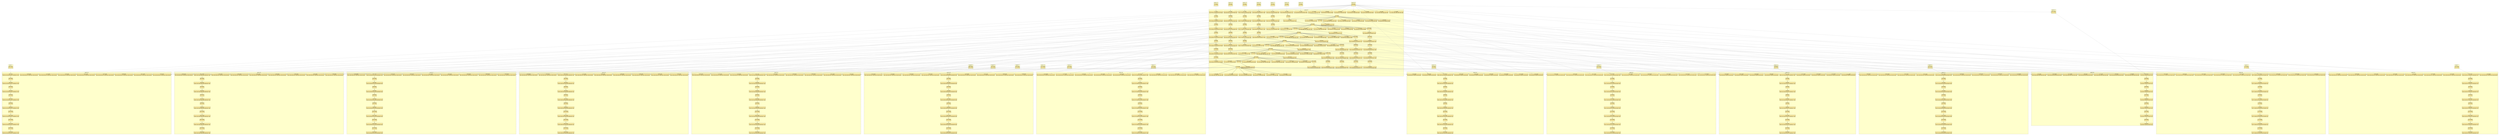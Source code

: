 digraph{node[shape=none margin=0 style=filled colorscheme=ylorrd9 fillcolor=2];compound=true;splines=line;subgraph clusterdummy0_0{style=invis;subgraph clusterdummy0_1{style=invis;subgraph clusterdummy0_2{style=invis;subgraph cluster0{style=dashed;colorscheme=ylorrd9;bgcolor=1;edge[arrowhead=empty];label=epoch_0;472[label=<<table border="0" cellborder="0" cellspacing="0"><tr><td>20:0 misc</td></tr><hr/><tr><td> </td></tr></table>>];}}}}subgraph clusterdummy1_0{style=invis;subgraph clusterdummy1_1{style=invis;subgraph clusterdummy1_2{style=invis;subgraph cluster1{style=dashed;colorscheme=ylorrd9;bgcolor=1;edge[arrowhead=empty];label=epoch_1;456[label=<<table border="0" cellborder="0" cellspacing="0"><tr><td>19:0 misc</td></tr><hr/><tr><td> </td></tr></table>>];}}}}subgraph clusterdummy2_0{style=invis;subgraph clusterdummy2_1{style=invis;subgraph clusterdummy2_2{style=invis;subgraph cluster2{style=dashed;colorscheme=ylorrd9;bgcolor=1;edge[arrowhead=empty];label=epoch_2;440[label=<<table border="0" cellborder="0" cellspacing="0"><tr><td>18:0 misc</td></tr><hr/><tr><td> </td></tr></table>>];}}}}subgraph clusterdummy3_0{style=invis;subgraph clusterdummy3_1{style=invis;subgraph clusterdummy3_2{style=invis;subgraph cluster3{style=dashed;colorscheme=ylorrd9;bgcolor=1;edge[arrowhead=empty];label=epoch_3;424[label=<<table border="0" cellborder="0" cellspacing="0"><tr><td>17:0 misc</td></tr><hr/><tr><td> </td></tr></table>>];}}}}subgraph clusterdummy4_0{style=invis;subgraph clusterdummy4_1{style=invis;subgraph clusterdummy4_2{style=invis;subgraph cluster4{style=dashed;colorscheme=ylorrd9;bgcolor=1;edge[arrowhead=empty];label=epoch_4;408[label=<<table border="0" cellborder="0" cellspacing="0"><tr><td>16:0 misc</td></tr><hr/><tr><td> </td></tr></table>>];}}}}subgraph clusterdummy5_0{style=invis;subgraph clusterdummy5_1{style=invis;subgraph clusterdummy5_2{style=invis;subgraph cluster5{style=dashed;colorscheme=ylorrd9;bgcolor=1;edge[arrowhead=empty];label=epoch_5;392[label=<<table border="0" cellborder="0" cellspacing="0"><tr><td>15:0 misc</td></tr><hr/><tr><td> </td></tr></table>>];}}}}subgraph clusterdummy6_0{style=invis;subgraph clusterdummy6_1{style=invis;subgraph clusterdummy6_2{style=invis;subgraph cluster6{style=dashed;colorscheme=ylorrd9;bgcolor=1;edge[arrowhead=empty];label=epoch_6;376[label=<<table border="0" cellborder="0" cellspacing="0"><tr><td>14:0 misc</td></tr><hr/><tr><td> </td></tr></table>>];}}}}subgraph clusterdummy7_0{style=invis;subgraph clusterdummy7_1{style=invis;subgraph clusterdummy7_2{style=invis;subgraph cluster7{style=dashed;colorscheme=ylorrd9;bgcolor=1;edge[arrowhead=empty];label=epoch_7;360[label=<<table border="0" cellborder="0" cellspacing="0"><tr><td>13:0 misc</td></tr><hr/><tr><td> </td></tr></table>>];}}}}subgraph clusterdummy8_0{style=invis;subgraph clusterdummy8_1{style=invis;subgraph clusterdummy8_2{style=invis;subgraph cluster8{style=dashed;colorscheme=ylorrd9;bgcolor=1;edge[arrowhead=empty];label=epoch_8;344[label=<<table border="0" cellborder="0" cellspacing="0"><tr><td>12:0 misc</td></tr><hr/><tr><td> </td></tr></table>>];}}}}subgraph clusterdummy9_0{style=invis;subgraph clusterdummy9_1{style=invis;subgraph clusterdummy9_2{style=invis;subgraph cluster9{style=dashed;colorscheme=ylorrd9;bgcolor=1;edge[arrowhead=empty];label=epoch_9;328[label=<<table border="0" cellborder="0" cellspacing="0"><tr><td>11:0 misc</td></tr><hr/><tr><td> </td></tr></table>>];}}}}subgraph clusterdummy10_0{style=invis;subgraph clusterdummy10_1{style=invis;subgraph clusterdummy10_2{style=invis;subgraph cluster10{style=dashed;colorscheme=ylorrd9;bgcolor=1;edge[arrowhead=empty];label=epoch_10;312[label=<<table border="0" cellborder="0" cellspacing="0"><tr><td>10:0 misc</td></tr><hr/><tr><td> </td></tr></table>>];}}}}subgraph clusterdummy11_0{style=invis;subgraph clusterdummy11_1{style=invis;subgraph clusterdummy11_2{style=invis;subgraph cluster11{style=dashed;colorscheme=ylorrd9;bgcolor=1;edge[arrowhead=empty];label=epoch_11;296[label=<<table border="0" cellborder="0" cellspacing="0"><tr><td>9:0 misc</td></tr><hr/><tr><td> </td></tr></table>>];}}}}subgraph clusterdummy12_0{style=invis;subgraph clusterdummy12_1{style=invis;subgraph clusterdummy12_2{style=invis;subgraph cluster12{style=dashed;colorscheme=ylorrd9;bgcolor=1;edge[arrowhead=empty];label=epoch_12;280[label=<<table border="0" cellborder="0" cellspacing="0"><tr><td>8:0 misc</td></tr><hr/><tr><td> </td></tr></table>>];}}}}subgraph clusterdummy13_0{style=invis;subgraph clusterdummy13_1{style=invis;subgraph clusterdummy13_2{style=invis;subgraph cluster13{style=dashed;colorscheme=ylorrd9;bgcolor=1;edge[arrowhead=empty];label=epoch_13;245[label=<<table border="0" cellborder="0" cellspacing="0"><tr><td>7:0 misc</td></tr><hr/><tr><td> </td></tr></table>>];}}}}subgraph clusterdummy14_0{style=invis;subgraph clusterdummy14_1{style=invis;subgraph clusterdummy14_2{style=invis;subgraph cluster14{style=dashed;colorscheme=ylorrd9;bgcolor=1;edge[arrowhead=empty];label=epoch_14;210[label=<<table border="0" cellborder="0" cellspacing="0"><tr><td>6:0 misc</td></tr><hr/><tr><td> </td></tr></table>>];}}}}subgraph clusterdummy15_0{style=invis;subgraph clusterdummy15_1{style=invis;subgraph clusterdummy15_2{style=invis;subgraph cluster15{style=dashed;colorscheme=ylorrd9;bgcolor=1;edge[arrowhead=empty];label=epoch_15;175[label=<<table border="0" cellborder="0" cellspacing="0"><tr><td>5:0 misc</td></tr><hr/><tr><td> </td></tr></table>>];}}}}subgraph clusterdummy16_0{style=invis;subgraph clusterdummy16_1{style=invis;subgraph clusterdummy16_2{style=invis;subgraph cluster16{style=dashed;colorscheme=ylorrd9;bgcolor=1;edge[arrowhead=empty];label=epoch_16;140[label=<<table border="0" cellborder="0" cellspacing="0"><tr><td>4:0 misc</td></tr><hr/><tr><td> </td></tr></table>>];}}}}subgraph clusterdummy17_0{style=invis;subgraph clusterdummy17_1{style=invis;subgraph clusterdummy17_2{style=invis;subgraph cluster17{style=dashed;colorscheme=ylorrd9;bgcolor=1;edge[arrowhead=empty];label=epoch_17;105[label=<<table border="0" cellborder="0" cellspacing="0"><tr><td>3:0 misc</td></tr><hr/><tr><td> </td></tr></table>>];}}}}subgraph clusterdummy18_0{style=invis;subgraph clusterdummy18_1{style=invis;subgraph clusterdummy18_2{style=invis;subgraph cluster18{style=dashed;colorscheme=ylorrd9;bgcolor=1;edge[arrowhead=empty];label=epoch_18;70[label=<<table border="0" cellborder="0" cellspacing="0"><tr><td>2:0 misc</td></tr><hr/><tr><td> </td></tr></table>>];}}}}subgraph clusterdummy19_0{style=invis;subgraph clusterdummy19_1{style=invis;subgraph clusterdummy19_2{style=invis;subgraph cluster19{style=dashed;colorscheme=ylorrd9;bgcolor=1;edge[arrowhead=empty];label=epoch_19;35[label=<<table border="0" cellborder="0" cellspacing="0"><tr><td>1:0 misc</td></tr><hr/><tr><td> </td></tr></table>>];}}}}subgraph clusterdummy20_0{style=invis;subgraph clusterdummy20_1{style=invis;subgraph clusterdummy20_2{style=invis;subgraph cluster20{style=dashed;colorscheme=ylorrd9;bgcolor=1;edge[arrowhead=empty];label=epoch_20;0[label=<<table border="0" cellborder="0" cellspacing="0"><tr><td>0:0 misc</td></tr><hr/><tr><td> </td></tr></table>>];}}}}subgraph clusterdummy21_0{style=invis;subgraph clusterdummy21_1{style=invis;subgraph clusterdummy21_2{style=invis;subgraph cluster21{style=dashed;colorscheme=ylorrd9;bgcolor=1;edge[arrowhead=empty];label=epoch_21;21[label=<<table border="0" cellborder="0" cellspacing="0"><tr><td>0:21 misc</td></tr><hr/><tr><td> </td></tr></table>>];}}}}subgraph clusterdummy22_0{style=invis;subgraph clusterdummy22_1{style=invis;subgraph clusterdummy22_2{style=invis;subgraph cluster22{style=dashed;colorscheme=ylorrd9;bgcolor=1;edge[arrowhead=empty];label=epoch_22;1[label=<<table border="0" cellborder="0" cellspacing="0"><tr><td>0:1 send</td></tr><hr/><tr><td> 1:1 1:24 1:26 1:28 1:30 1:32 1:34 </td></tr></table>>];2[label=<<table border="0" cellborder="0" cellspacing="0"><tr><td>0:2 send</td></tr><hr/><tr><td> 2:1 2:3 2:26 2:28 2:30 2:32 2:34 </td></tr></table>>];3[label=<<table border="0" cellborder="0" cellspacing="0"><tr><td>0:3 send</td></tr><hr/><tr><td> 3:1 3:3 3:5 3:28 3:30 3:32 3:34 </td></tr></table>>];4[label=<<table border="0" cellborder="0" cellspacing="0"><tr><td>0:4 send</td></tr><hr/><tr><td> 4:1 4:3 4:5 4:7 4:30 4:32 4:34 </td></tr></table>>];5[label=<<table border="0" cellborder="0" cellspacing="0"><tr><td>0:5 send</td></tr><hr/><tr><td> 5:1 5:3 5:5 5:7 5:9 5:32 5:34 </td></tr></table>>];6[label=<<table border="0" cellborder="0" cellspacing="0"><tr><td>0:6 send</td></tr><hr/><tr><td> 6:1 6:3 6:5 6:7 6:9 6:11 6:34 </td></tr></table>>];7[label=<<table border="0" cellborder="0" cellspacing="0"><tr><td>0:7 send</td></tr><hr/><tr><td> 7:1 7:3 7:5 7:7 7:9 7:11 7:13 </td></tr></table>>];36[label=<<table border="0" cellborder="0" cellspacing="0"><tr><td>1:1 recv</td></tr><hr/><tr><td> 0:1 2:6 3:8 4:10 5:12 6:14 7:16 </td></tr></table>>];37[label=<<table border="0" cellborder="0" cellspacing="0"><tr><td>1:2 misc</td></tr><hr/><tr><td> </td></tr></table>>];36->37;39[label=<<table border="0" cellborder="0" cellspacing="0"><tr><td>1:4 send</td></tr><hr/><tr><td> 2:1 2:3 2:26 2:28 2:30 2:32 2:34 </td></tr></table>>];37->39;40[label=<<table border="0" cellborder="0" cellspacing="0"><tr><td>1:5 send</td></tr><hr/><tr><td> 3:1 3:3 3:5 3:28 3:30 3:32 3:34 </td></tr></table>>];37->40;41[label=<<table border="0" cellborder="0" cellspacing="0"><tr><td>1:6 send</td></tr><hr/><tr><td> 4:1 4:3 4:5 4:7 4:30 4:32 4:34 </td></tr></table>>];37->41;42[label=<<table border="0" cellborder="0" cellspacing="0"><tr><td>1:7 send</td></tr><hr/><tr><td> 5:1 5:3 5:5 5:7 5:9 5:32 5:34 </td></tr></table>>];37->42;43[label=<<table border="0" cellborder="0" cellspacing="0"><tr><td>1:8 send</td></tr><hr/><tr><td> 6:1 6:3 6:5 6:7 6:9 6:11 6:34 </td></tr></table>>];37->43;44[label=<<table border="0" cellborder="0" cellspacing="0"><tr><td>1:9 send</td></tr><hr/><tr><td> 7:1 7:3 7:5 7:7 7:9 7:11 7:13 </td></tr></table>>];37->44;58[label=<<table border="0" cellborder="0" cellspacing="0"><tr><td>1:23 misc</td></tr><hr/><tr><td> </td></tr></table>>];37->58;59[label=<<table border="0" cellborder="0" cellspacing="0"><tr><td>1:24 recv</td></tr><hr/><tr><td> 0:1 2:6 3:8 4:10 5:12 6:14 7:16 </td></tr></table>>];58->59;60[label=<<table border="0" cellborder="0" cellspacing="0"><tr><td>1:25 misc</td></tr><hr/><tr><td> </td></tr></table>>];59->60;61[label=<<table border="0" cellborder="0" cellspacing="0"><tr><td>1:26 recv</td></tr><hr/><tr><td> 0:1 2:6 3:8 4:10 5:12 6:14 7:16 </td></tr></table>>];60->61;62[label=<<table border="0" cellborder="0" cellspacing="0"><tr><td>1:27 misc</td></tr><hr/><tr><td> </td></tr></table>>];61->62;63[label=<<table border="0" cellborder="0" cellspacing="0"><tr><td>1:28 recv</td></tr><hr/><tr><td> 0:1 2:6 3:8 4:10 5:12 6:14 7:16 </td></tr></table>>];62->63;64[label=<<table border="0" cellborder="0" cellspacing="0"><tr><td>1:29 misc</td></tr><hr/><tr><td> </td></tr></table>>];63->64;65[label=<<table border="0" cellborder="0" cellspacing="0"><tr><td>1:30 recv</td></tr><hr/><tr><td> 0:1 2:6 3:8 4:10 5:12 6:14 7:16 </td></tr></table>>];64->65;66[label=<<table border="0" cellborder="0" cellspacing="0"><tr><td>1:31 misc</td></tr><hr/><tr><td> </td></tr></table>>];65->66;67[label=<<table border="0" cellborder="0" cellspacing="0"><tr><td>1:32 recv</td></tr><hr/><tr><td> 0:1 2:6 3:8 4:10 5:12 6:14 7:16 </td></tr></table>>];66->67;68[label=<<table border="0" cellborder="0" cellspacing="0"><tr><td>1:33 misc</td></tr><hr/><tr><td> </td></tr></table>>];67->68;69[label=<<table border="0" cellborder="0" cellspacing="0"><tr><td>1:34 recv</td></tr><hr/><tr><td> 0:1 2:6 3:8 4:10 5:12 6:14 7:16 </td></tr></table>>];68->69;71[label=<<table border="0" cellborder="0" cellspacing="0"><tr><td>2:1 recv</td></tr><hr/><tr><td> 0:2 1:4 3:9 4:11 5:13 6:15 7:17 </td></tr></table>>];72[label=<<table border="0" cellborder="0" cellspacing="0"><tr><td>2:2 misc</td></tr><hr/><tr><td> </td></tr></table>>];71->72;73[label=<<table border="0" cellborder="0" cellspacing="0"><tr><td>2:3 recv</td></tr><hr/><tr><td> 0:2 1:4 3:9 4:11 5:13 6:15 7:17 </td></tr></table>>];72->73;74[label=<<table border="0" cellborder="0" cellspacing="0"><tr><td>2:4 misc</td></tr><hr/><tr><td> </td></tr></table>>];73->74;76[label=<<table border="0" cellborder="0" cellspacing="0"><tr><td>2:6 send</td></tr><hr/><tr><td> 1:1 1:24 1:26 1:28 1:30 1:32 1:34 </td></tr></table>>];74->76;77[label=<<table border="0" cellborder="0" cellspacing="0"><tr><td>2:7 send</td></tr><hr/><tr><td> 3:1 3:3 3:5 3:28 3:30 3:32 3:34 </td></tr></table>>];74->77;78[label=<<table border="0" cellborder="0" cellspacing="0"><tr><td>2:8 send</td></tr><hr/><tr><td> 4:1 4:3 4:5 4:7 4:30 4:32 4:34 </td></tr></table>>];74->78;79[label=<<table border="0" cellborder="0" cellspacing="0"><tr><td>2:9 send</td></tr><hr/><tr><td> 5:1 5:3 5:5 5:7 5:9 5:32 5:34 </td></tr></table>>];74->79;80[label=<<table border="0" cellborder="0" cellspacing="0"><tr><td>2:10 send</td></tr><hr/><tr><td> 6:1 6:3 6:5 6:7 6:9 6:11 6:34 </td></tr></table>>];74->80;81[label=<<table border="0" cellborder="0" cellspacing="0"><tr><td>2:11 send</td></tr><hr/><tr><td> 7:1 7:3 7:5 7:7 7:9 7:11 7:13 </td></tr></table>>];74->81;95[label=<<table border="0" cellborder="0" cellspacing="0"><tr><td>2:25 misc</td></tr><hr/><tr><td> </td></tr></table>>];74->95;96[label=<<table border="0" cellborder="0" cellspacing="0"><tr><td>2:26 recv</td></tr><hr/><tr><td> 0:2 1:4 3:9 4:11 5:13 6:15 7:17 </td></tr></table>>];95->96;97[label=<<table border="0" cellborder="0" cellspacing="0"><tr><td>2:27 misc</td></tr><hr/><tr><td> </td></tr></table>>];96->97;98[label=<<table border="0" cellborder="0" cellspacing="0"><tr><td>2:28 recv</td></tr><hr/><tr><td> 0:2 1:4 3:9 4:11 5:13 6:15 7:17 </td></tr></table>>];97->98;99[label=<<table border="0" cellborder="0" cellspacing="0"><tr><td>2:29 misc</td></tr><hr/><tr><td> </td></tr></table>>];98->99;100[label=<<table border="0" cellborder="0" cellspacing="0"><tr><td>2:30 recv</td></tr><hr/><tr><td> 0:2 1:4 3:9 4:11 5:13 6:15 7:17 </td></tr></table>>];99->100;101[label=<<table border="0" cellborder="0" cellspacing="0"><tr><td>2:31 misc</td></tr><hr/><tr><td> </td></tr></table>>];100->101;102[label=<<table border="0" cellborder="0" cellspacing="0"><tr><td>2:32 recv</td></tr><hr/><tr><td> 0:2 1:4 3:9 4:11 5:13 6:15 7:17 </td></tr></table>>];101->102;103[label=<<table border="0" cellborder="0" cellspacing="0"><tr><td>2:33 misc</td></tr><hr/><tr><td> </td></tr></table>>];102->103;104[label=<<table border="0" cellborder="0" cellspacing="0"><tr><td>2:34 recv</td></tr><hr/><tr><td> 0:2 1:4 3:9 4:11 5:13 6:15 7:17 </td></tr></table>>];103->104;106[label=<<table border="0" cellborder="0" cellspacing="0"><tr><td>3:1 recv</td></tr><hr/><tr><td> 0:3 1:5 2:7 4:12 5:14 6:16 7:18 </td></tr></table>>];107[label=<<table border="0" cellborder="0" cellspacing="0"><tr><td>3:2 misc</td></tr><hr/><tr><td> </td></tr></table>>];106->107;108[label=<<table border="0" cellborder="0" cellspacing="0"><tr><td>3:3 recv</td></tr><hr/><tr><td> 0:3 1:5 2:7 4:12 5:14 6:16 7:18 </td></tr></table>>];107->108;109[label=<<table border="0" cellborder="0" cellspacing="0"><tr><td>3:4 misc</td></tr><hr/><tr><td> </td></tr></table>>];108->109;110[label=<<table border="0" cellborder="0" cellspacing="0"><tr><td>3:5 recv</td></tr><hr/><tr><td> 0:3 1:5 2:7 4:12 5:14 6:16 7:18 </td></tr></table>>];109->110;111[label=<<table border="0" cellborder="0" cellspacing="0"><tr><td>3:6 misc</td></tr><hr/><tr><td> </td></tr></table>>];110->111;113[label=<<table border="0" cellborder="0" cellspacing="0"><tr><td>3:8 send</td></tr><hr/><tr><td> 1:1 1:24 1:26 1:28 1:30 1:32 1:34 </td></tr></table>>];111->113;114[label=<<table border="0" cellborder="0" cellspacing="0"><tr><td>3:9 send</td></tr><hr/><tr><td> 2:1 2:3 2:26 2:28 2:30 2:32 2:34 </td></tr></table>>];111->114;115[label=<<table border="0" cellborder="0" cellspacing="0"><tr><td>3:10 send</td></tr><hr/><tr><td> 4:1 4:3 4:5 4:7 4:30 4:32 4:34 </td></tr></table>>];111->115;116[label=<<table border="0" cellborder="0" cellspacing="0"><tr><td>3:11 send</td></tr><hr/><tr><td> 5:1 5:3 5:5 5:7 5:9 5:32 5:34 </td></tr></table>>];111->116;117[label=<<table border="0" cellborder="0" cellspacing="0"><tr><td>3:12 send</td></tr><hr/><tr><td> 6:1 6:3 6:5 6:7 6:9 6:11 6:34 </td></tr></table>>];111->117;118[label=<<table border="0" cellborder="0" cellspacing="0"><tr><td>3:13 send</td></tr><hr/><tr><td> 7:1 7:3 7:5 7:7 7:9 7:11 7:13 </td></tr></table>>];111->118;132[label=<<table border="0" cellborder="0" cellspacing="0"><tr><td>3:27 misc</td></tr><hr/><tr><td> </td></tr></table>>];111->132;133[label=<<table border="0" cellborder="0" cellspacing="0"><tr><td>3:28 recv</td></tr><hr/><tr><td> 0:3 1:5 2:7 4:12 5:14 6:16 7:18 </td></tr></table>>];132->133;134[label=<<table border="0" cellborder="0" cellspacing="0"><tr><td>3:29 misc</td></tr><hr/><tr><td> </td></tr></table>>];133->134;135[label=<<table border="0" cellborder="0" cellspacing="0"><tr><td>3:30 recv</td></tr><hr/><tr><td> 0:3 1:5 2:7 4:12 5:14 6:16 7:18 </td></tr></table>>];134->135;136[label=<<table border="0" cellborder="0" cellspacing="0"><tr><td>3:31 misc</td></tr><hr/><tr><td> </td></tr></table>>];135->136;137[label=<<table border="0" cellborder="0" cellspacing="0"><tr><td>3:32 recv</td></tr><hr/><tr><td> 0:3 1:5 2:7 4:12 5:14 6:16 7:18 </td></tr></table>>];136->137;138[label=<<table border="0" cellborder="0" cellspacing="0"><tr><td>3:33 misc</td></tr><hr/><tr><td> </td></tr></table>>];137->138;139[label=<<table border="0" cellborder="0" cellspacing="0"><tr><td>3:34 recv</td></tr><hr/><tr><td> 0:3 1:5 2:7 4:12 5:14 6:16 7:18 </td></tr></table>>];138->139;141[label=<<table border="0" cellborder="0" cellspacing="0"><tr><td>4:1 recv</td></tr><hr/><tr><td> 0:4 1:6 2:8 3:10 5:15 6:17 7:19 </td></tr></table>>];142[label=<<table border="0" cellborder="0" cellspacing="0"><tr><td>4:2 misc</td></tr><hr/><tr><td> </td></tr></table>>];141->142;143[label=<<table border="0" cellborder="0" cellspacing="0"><tr><td>4:3 recv</td></tr><hr/><tr><td> 0:4 1:6 2:8 3:10 5:15 6:17 7:19 </td></tr></table>>];142->143;144[label=<<table border="0" cellborder="0" cellspacing="0"><tr><td>4:4 misc</td></tr><hr/><tr><td> </td></tr></table>>];143->144;145[label=<<table border="0" cellborder="0" cellspacing="0"><tr><td>4:5 recv</td></tr><hr/><tr><td> 0:4 1:6 2:8 3:10 5:15 6:17 7:19 </td></tr></table>>];144->145;146[label=<<table border="0" cellborder="0" cellspacing="0"><tr><td>4:6 misc</td></tr><hr/><tr><td> </td></tr></table>>];145->146;147[label=<<table border="0" cellborder="0" cellspacing="0"><tr><td>4:7 recv</td></tr><hr/><tr><td> 0:4 1:6 2:8 3:10 5:15 6:17 7:19 </td></tr></table>>];146->147;148[label=<<table border="0" cellborder="0" cellspacing="0"><tr><td>4:8 misc</td></tr><hr/><tr><td> </td></tr></table>>];147->148;150[label=<<table border="0" cellborder="0" cellspacing="0"><tr><td>4:10 send</td></tr><hr/><tr><td> 1:1 1:24 1:26 1:28 1:30 1:32 1:34 </td></tr></table>>];148->150;151[label=<<table border="0" cellborder="0" cellspacing="0"><tr><td>4:11 send</td></tr><hr/><tr><td> 2:1 2:3 2:26 2:28 2:30 2:32 2:34 </td></tr></table>>];148->151;152[label=<<table border="0" cellborder="0" cellspacing="0"><tr><td>4:12 send</td></tr><hr/><tr><td> 3:1 3:3 3:5 3:28 3:30 3:32 3:34 </td></tr></table>>];148->152;153[label=<<table border="0" cellborder="0" cellspacing="0"><tr><td>4:13 send</td></tr><hr/><tr><td> 5:1 5:3 5:5 5:7 5:9 5:32 5:34 </td></tr></table>>];148->153;154[label=<<table border="0" cellborder="0" cellspacing="0"><tr><td>4:14 send</td></tr><hr/><tr><td> 6:1 6:3 6:5 6:7 6:9 6:11 6:34 </td></tr></table>>];148->154;155[label=<<table border="0" cellborder="0" cellspacing="0"><tr><td>4:15 send</td></tr><hr/><tr><td> 7:1 7:3 7:5 7:7 7:9 7:11 7:13 </td></tr></table>>];148->155;169[label=<<table border="0" cellborder="0" cellspacing="0"><tr><td>4:29 misc</td></tr><hr/><tr><td> </td></tr></table>>];148->169;170[label=<<table border="0" cellborder="0" cellspacing="0"><tr><td>4:30 recv</td></tr><hr/><tr><td> 0:4 1:6 2:8 3:10 5:15 6:17 7:19 </td></tr></table>>];169->170;171[label=<<table border="0" cellborder="0" cellspacing="0"><tr><td>4:31 misc</td></tr><hr/><tr><td> </td></tr></table>>];170->171;172[label=<<table border="0" cellborder="0" cellspacing="0"><tr><td>4:32 recv</td></tr><hr/><tr><td> 0:4 1:6 2:8 3:10 5:15 6:17 7:19 </td></tr></table>>];171->172;173[label=<<table border="0" cellborder="0" cellspacing="0"><tr><td>4:33 misc</td></tr><hr/><tr><td> </td></tr></table>>];172->173;174[label=<<table border="0" cellborder="0" cellspacing="0"><tr><td>4:34 recv</td></tr><hr/><tr><td> 0:4 1:6 2:8 3:10 5:15 6:17 7:19 </td></tr></table>>];173->174;176[label=<<table border="0" cellborder="0" cellspacing="0"><tr><td>5:1 recv</td></tr><hr/><tr><td> 0:5 1:7 2:9 3:11 4:13 6:18 7:20 </td></tr></table>>];177[label=<<table border="0" cellborder="0" cellspacing="0"><tr><td>5:2 misc</td></tr><hr/><tr><td> </td></tr></table>>];176->177;178[label=<<table border="0" cellborder="0" cellspacing="0"><tr><td>5:3 recv</td></tr><hr/><tr><td> 0:5 1:7 2:9 3:11 4:13 6:18 7:20 </td></tr></table>>];177->178;179[label=<<table border="0" cellborder="0" cellspacing="0"><tr><td>5:4 misc</td></tr><hr/><tr><td> </td></tr></table>>];178->179;180[label=<<table border="0" cellborder="0" cellspacing="0"><tr><td>5:5 recv</td></tr><hr/><tr><td> 0:5 1:7 2:9 3:11 4:13 6:18 7:20 </td></tr></table>>];179->180;181[label=<<table border="0" cellborder="0" cellspacing="0"><tr><td>5:6 misc</td></tr><hr/><tr><td> </td></tr></table>>];180->181;182[label=<<table border="0" cellborder="0" cellspacing="0"><tr><td>5:7 recv</td></tr><hr/><tr><td> 0:5 1:7 2:9 3:11 4:13 6:18 7:20 </td></tr></table>>];181->182;183[label=<<table border="0" cellborder="0" cellspacing="0"><tr><td>5:8 misc</td></tr><hr/><tr><td> </td></tr></table>>];182->183;184[label=<<table border="0" cellborder="0" cellspacing="0"><tr><td>5:9 recv</td></tr><hr/><tr><td> 0:5 1:7 2:9 3:11 4:13 6:18 7:20 </td></tr></table>>];183->184;185[label=<<table border="0" cellborder="0" cellspacing="0"><tr><td>5:10 misc</td></tr><hr/><tr><td> </td></tr></table>>];184->185;187[label=<<table border="0" cellborder="0" cellspacing="0"><tr><td>5:12 send</td></tr><hr/><tr><td> 1:1 1:24 1:26 1:28 1:30 1:32 1:34 </td></tr></table>>];185->187;188[label=<<table border="0" cellborder="0" cellspacing="0"><tr><td>5:13 send</td></tr><hr/><tr><td> 2:1 2:3 2:26 2:28 2:30 2:32 2:34 </td></tr></table>>];185->188;189[label=<<table border="0" cellborder="0" cellspacing="0"><tr><td>5:14 send</td></tr><hr/><tr><td> 3:1 3:3 3:5 3:28 3:30 3:32 3:34 </td></tr></table>>];185->189;190[label=<<table border="0" cellborder="0" cellspacing="0"><tr><td>5:15 send</td></tr><hr/><tr><td> 4:1 4:3 4:5 4:7 4:30 4:32 4:34 </td></tr></table>>];185->190;191[label=<<table border="0" cellborder="0" cellspacing="0"><tr><td>5:16 send</td></tr><hr/><tr><td> 6:1 6:3 6:5 6:7 6:9 6:11 6:34 </td></tr></table>>];185->191;192[label=<<table border="0" cellborder="0" cellspacing="0"><tr><td>5:17 send</td></tr><hr/><tr><td> 7:1 7:3 7:5 7:7 7:9 7:11 7:13 </td></tr></table>>];185->192;206[label=<<table border="0" cellborder="0" cellspacing="0"><tr><td>5:31 misc</td></tr><hr/><tr><td> </td></tr></table>>];185->206;207[label=<<table border="0" cellborder="0" cellspacing="0"><tr><td>5:32 recv</td></tr><hr/><tr><td> 0:5 1:7 2:9 3:11 4:13 6:18 7:20 </td></tr></table>>];206->207;208[label=<<table border="0" cellborder="0" cellspacing="0"><tr><td>5:33 misc</td></tr><hr/><tr><td> </td></tr></table>>];207->208;209[label=<<table border="0" cellborder="0" cellspacing="0"><tr><td>5:34 recv</td></tr><hr/><tr><td> 0:5 1:7 2:9 3:11 4:13 6:18 7:20 </td></tr></table>>];208->209;211[label=<<table border="0" cellborder="0" cellspacing="0"><tr><td>6:1 recv</td></tr><hr/><tr><td> 0:6 1:8 2:10 3:12 4:14 5:16 7:21 </td></tr></table>>];212[label=<<table border="0" cellborder="0" cellspacing="0"><tr><td>6:2 misc</td></tr><hr/><tr><td> </td></tr></table>>];211->212;213[label=<<table border="0" cellborder="0" cellspacing="0"><tr><td>6:3 recv</td></tr><hr/><tr><td> 0:6 1:8 2:10 3:12 4:14 5:16 7:21 </td></tr></table>>];212->213;214[label=<<table border="0" cellborder="0" cellspacing="0"><tr><td>6:4 misc</td></tr><hr/><tr><td> </td></tr></table>>];213->214;215[label=<<table border="0" cellborder="0" cellspacing="0"><tr><td>6:5 recv</td></tr><hr/><tr><td> 0:6 1:8 2:10 3:12 4:14 5:16 7:21 </td></tr></table>>];214->215;216[label=<<table border="0" cellborder="0" cellspacing="0"><tr><td>6:6 misc</td></tr><hr/><tr><td> </td></tr></table>>];215->216;217[label=<<table border="0" cellborder="0" cellspacing="0"><tr><td>6:7 recv</td></tr><hr/><tr><td> 0:6 1:8 2:10 3:12 4:14 5:16 7:21 </td></tr></table>>];216->217;218[label=<<table border="0" cellborder="0" cellspacing="0"><tr><td>6:8 misc</td></tr><hr/><tr><td> </td></tr></table>>];217->218;219[label=<<table border="0" cellborder="0" cellspacing="0"><tr><td>6:9 recv</td></tr><hr/><tr><td> 0:6 1:8 2:10 3:12 4:14 5:16 7:21 </td></tr></table>>];218->219;220[label=<<table border="0" cellborder="0" cellspacing="0"><tr><td>6:10 misc</td></tr><hr/><tr><td> </td></tr></table>>];219->220;221[label=<<table border="0" cellborder="0" cellspacing="0"><tr><td>6:11 recv</td></tr><hr/><tr><td> 0:6 1:8 2:10 3:12 4:14 5:16 7:21 </td></tr></table>>];220->221;222[label=<<table border="0" cellborder="0" cellspacing="0"><tr><td>6:12 misc</td></tr><hr/><tr><td> </td></tr></table>>];221->222;224[label=<<table border="0" cellborder="0" cellspacing="0"><tr><td>6:14 send</td></tr><hr/><tr><td> 1:1 1:24 1:26 1:28 1:30 1:32 1:34 </td></tr></table>>];222->224;225[label=<<table border="0" cellborder="0" cellspacing="0"><tr><td>6:15 send</td></tr><hr/><tr><td> 2:1 2:3 2:26 2:28 2:30 2:32 2:34 </td></tr></table>>];222->225;226[label=<<table border="0" cellborder="0" cellspacing="0"><tr><td>6:16 send</td></tr><hr/><tr><td> 3:1 3:3 3:5 3:28 3:30 3:32 3:34 </td></tr></table>>];222->226;227[label=<<table border="0" cellborder="0" cellspacing="0"><tr><td>6:17 send</td></tr><hr/><tr><td> 4:1 4:3 4:5 4:7 4:30 4:32 4:34 </td></tr></table>>];222->227;228[label=<<table border="0" cellborder="0" cellspacing="0"><tr><td>6:18 send</td></tr><hr/><tr><td> 5:1 5:3 5:5 5:7 5:9 5:32 5:34 </td></tr></table>>];222->228;229[label=<<table border="0" cellborder="0" cellspacing="0"><tr><td>6:19 send</td></tr><hr/><tr><td> 7:1 7:3 7:5 7:7 7:9 7:11 7:13 </td></tr></table>>];222->229;243[label=<<table border="0" cellborder="0" cellspacing="0"><tr><td>6:33 misc</td></tr><hr/><tr><td> </td></tr></table>>];222->243;244[label=<<table border="0" cellborder="0" cellspacing="0"><tr><td>6:34 recv</td></tr><hr/><tr><td> 0:6 1:8 2:10 3:12 4:14 5:16 7:21 </td></tr></table>>];243->244;246[label=<<table border="0" cellborder="0" cellspacing="0"><tr><td>7:1 recv</td></tr><hr/><tr><td> 0:7 1:9 2:11 3:13 4:15 5:17 6:19 </td></tr></table>>];247[label=<<table border="0" cellborder="0" cellspacing="0"><tr><td>7:2 misc</td></tr><hr/><tr><td> </td></tr></table>>];246->247;248[label=<<table border="0" cellborder="0" cellspacing="0"><tr><td>7:3 recv</td></tr><hr/><tr><td> 0:7 1:9 2:11 3:13 4:15 5:17 6:19 </td></tr></table>>];247->248;249[label=<<table border="0" cellborder="0" cellspacing="0"><tr><td>7:4 misc</td></tr><hr/><tr><td> </td></tr></table>>];248->249;250[label=<<table border="0" cellborder="0" cellspacing="0"><tr><td>7:5 recv</td></tr><hr/><tr><td> 0:7 1:9 2:11 3:13 4:15 5:17 6:19 </td></tr></table>>];249->250;251[label=<<table border="0" cellborder="0" cellspacing="0"><tr><td>7:6 misc</td></tr><hr/><tr><td> </td></tr></table>>];250->251;252[label=<<table border="0" cellborder="0" cellspacing="0"><tr><td>7:7 recv</td></tr><hr/><tr><td> 0:7 1:9 2:11 3:13 4:15 5:17 6:19 </td></tr></table>>];251->252;253[label=<<table border="0" cellborder="0" cellspacing="0"><tr><td>7:8 misc</td></tr><hr/><tr><td> </td></tr></table>>];252->253;254[label=<<table border="0" cellborder="0" cellspacing="0"><tr><td>7:9 recv</td></tr><hr/><tr><td> 0:7 1:9 2:11 3:13 4:15 5:17 6:19 </td></tr></table>>];253->254;255[label=<<table border="0" cellborder="0" cellspacing="0"><tr><td>7:10 misc</td></tr><hr/><tr><td> </td></tr></table>>];254->255;256[label=<<table border="0" cellborder="0" cellspacing="0"><tr><td>7:11 recv</td></tr><hr/><tr><td> 0:7 1:9 2:11 3:13 4:15 5:17 6:19 </td></tr></table>>];255->256;257[label=<<table border="0" cellborder="0" cellspacing="0"><tr><td>7:12 misc</td></tr><hr/><tr><td> </td></tr></table>>];256->257;258[label=<<table border="0" cellborder="0" cellspacing="0"><tr><td>7:13 recv</td></tr><hr/><tr><td> 0:7 1:9 2:11 3:13 4:15 5:17 6:19 </td></tr></table>>];257->258;259[label=<<table border="0" cellborder="0" cellspacing="0"><tr><td>7:14 misc</td></tr><hr/><tr><td> </td></tr></table>>];258->259;261[label=<<table border="0" cellborder="0" cellspacing="0"><tr><td>7:16 send</td></tr><hr/><tr><td> 1:1 1:24 1:26 1:28 1:30 1:32 1:34 </td></tr></table>>];259->261;262[label=<<table border="0" cellborder="0" cellspacing="0"><tr><td>7:17 send</td></tr><hr/><tr><td> 2:1 2:3 2:26 2:28 2:30 2:32 2:34 </td></tr></table>>];259->262;263[label=<<table border="0" cellborder="0" cellspacing="0"><tr><td>7:18 send</td></tr><hr/><tr><td> 3:1 3:3 3:5 3:28 3:30 3:32 3:34 </td></tr></table>>];259->263;264[label=<<table border="0" cellborder="0" cellspacing="0"><tr><td>7:19 send</td></tr><hr/><tr><td> 4:1 4:3 4:5 4:7 4:30 4:32 4:34 </td></tr></table>>];259->264;265[label=<<table border="0" cellborder="0" cellspacing="0"><tr><td>7:20 send</td></tr><hr/><tr><td> 5:1 5:3 5:5 5:7 5:9 5:32 5:34 </td></tr></table>>];259->265;266[label=<<table border="0" cellborder="0" cellspacing="0"><tr><td>7:21 send</td></tr><hr/><tr><td> 6:1 6:3 6:5 6:7 6:9 6:11 6:34 </td></tr></table>>];259->266;}}}}subgraph clusterdummy23_0{style=invis;subgraph clusterdummy23_1{style=invis;subgraph clusterdummy23_2{style=invis;subgraph cluster23{style=dashed;colorscheme=ylorrd9;bgcolor=1;edge[arrowhead=empty];label=epoch_23;20[label=<<table border="0" cellborder="0" cellspacing="0"><tr><td>0:20 send</td></tr><hr/><tr><td> 20:1 20:3 20:5 20:7 20:9 20:11 20:13 20:15 </td></tr></table>>];57[label=<<table border="0" cellborder="0" cellspacing="0"><tr><td>1:22 send</td></tr><hr/><tr><td> 20:1 20:3 20:5 20:7 20:9 20:11 20:13 20:15 </td></tr></table>>];94[label=<<table border="0" cellborder="0" cellspacing="0"><tr><td>2:24 send</td></tr><hr/><tr><td> 20:1 20:3 20:5 20:7 20:9 20:11 20:13 20:15 </td></tr></table>>];131[label=<<table border="0" cellborder="0" cellspacing="0"><tr><td>3:26 send</td></tr><hr/><tr><td> 20:1 20:3 20:5 20:7 20:9 20:11 20:13 20:15 </td></tr></table>>];168[label=<<table border="0" cellborder="0" cellspacing="0"><tr><td>4:28 send</td></tr><hr/><tr><td> 20:1 20:3 20:5 20:7 20:9 20:11 20:13 20:15 </td></tr></table>>];205[label=<<table border="0" cellborder="0" cellspacing="0"><tr><td>5:30 send</td></tr><hr/><tr><td> 20:1 20:3 20:5 20:7 20:9 20:11 20:13 20:15 </td></tr></table>>];242[label=<<table border="0" cellborder="0" cellspacing="0"><tr><td>6:32 send</td></tr><hr/><tr><td> 20:1 20:3 20:5 20:7 20:9 20:11 20:13 20:15 </td></tr></table>>];279[label=<<table border="0" cellborder="0" cellspacing="0"><tr><td>7:34 send</td></tr><hr/><tr><td> 20:1 20:3 20:5 20:7 20:9 20:11 20:13 20:15 </td></tr></table>>];473[label=<<table border="0" cellborder="0" cellspacing="0"><tr><td>20:1 recv</td></tr><hr/><tr><td> 0:20 1:22 2:24 3:26 4:28 5:30 6:32 7:34 </td></tr></table>>];474[label=<<table border="0" cellborder="0" cellspacing="0"><tr><td>20:2 misc</td></tr><hr/><tr><td> </td></tr></table>>];473->474;475[label=<<table border="0" cellborder="0" cellspacing="0"><tr><td>20:3 recv</td></tr><hr/><tr><td> 0:20 1:22 2:24 3:26 4:28 5:30 6:32 7:34 </td></tr></table>>];474->475;476[label=<<table border="0" cellborder="0" cellspacing="0"><tr><td>20:4 misc</td></tr><hr/><tr><td> </td></tr></table>>];475->476;477[label=<<table border="0" cellborder="0" cellspacing="0"><tr><td>20:5 recv</td></tr><hr/><tr><td> 0:20 1:22 2:24 3:26 4:28 5:30 6:32 7:34 </td></tr></table>>];476->477;478[label=<<table border="0" cellborder="0" cellspacing="0"><tr><td>20:6 misc</td></tr><hr/><tr><td> </td></tr></table>>];477->478;479[label=<<table border="0" cellborder="0" cellspacing="0"><tr><td>20:7 recv</td></tr><hr/><tr><td> 0:20 1:22 2:24 3:26 4:28 5:30 6:32 7:34 </td></tr></table>>];478->479;480[label=<<table border="0" cellborder="0" cellspacing="0"><tr><td>20:8 misc</td></tr><hr/><tr><td> </td></tr></table>>];479->480;481[label=<<table border="0" cellborder="0" cellspacing="0"><tr><td>20:9 recv</td></tr><hr/><tr><td> 0:20 1:22 2:24 3:26 4:28 5:30 6:32 7:34 </td></tr></table>>];480->481;482[label=<<table border="0" cellborder="0" cellspacing="0"><tr><td>20:10 misc</td></tr><hr/><tr><td> </td></tr></table>>];481->482;483[label=<<table border="0" cellborder="0" cellspacing="0"><tr><td>20:11 recv</td></tr><hr/><tr><td> 0:20 1:22 2:24 3:26 4:28 5:30 6:32 7:34 </td></tr></table>>];482->483;484[label=<<table border="0" cellborder="0" cellspacing="0"><tr><td>20:12 misc</td></tr><hr/><tr><td> </td></tr></table>>];483->484;485[label=<<table border="0" cellborder="0" cellspacing="0"><tr><td>20:13 recv</td></tr><hr/><tr><td> 0:20 1:22 2:24 3:26 4:28 5:30 6:32 7:34 </td></tr></table>>];484->485;486[label=<<table border="0" cellborder="0" cellspacing="0"><tr><td>20:14 misc</td></tr><hr/><tr><td> </td></tr></table>>];485->486;487[label=<<table border="0" cellborder="0" cellspacing="0"><tr><td>20:15 recv</td></tr><hr/><tr><td> 0:20 1:22 2:24 3:26 4:28 5:30 6:32 7:34 </td></tr></table>>];486->487;}}}}subgraph clusterdummy24_0{style=invis;subgraph clusterdummy24_1{style=invis;subgraph clusterdummy24_2{style=invis;subgraph cluster24{style=dashed;colorscheme=ylorrd9;bgcolor=1;edge[arrowhead=empty];label=epoch_24;19[label=<<table border="0" cellborder="0" cellspacing="0"><tr><td>0:19 send</td></tr><hr/><tr><td> 19:1 19:3 19:5 19:7 19:9 19:11 19:13 19:15 </td></tr></table>>];56[label=<<table border="0" cellborder="0" cellspacing="0"><tr><td>1:21 send</td></tr><hr/><tr><td> 19:1 19:3 19:5 19:7 19:9 19:11 19:13 19:15 </td></tr></table>>];93[label=<<table border="0" cellborder="0" cellspacing="0"><tr><td>2:23 send</td></tr><hr/><tr><td> 19:1 19:3 19:5 19:7 19:9 19:11 19:13 19:15 </td></tr></table>>];130[label=<<table border="0" cellborder="0" cellspacing="0"><tr><td>3:25 send</td></tr><hr/><tr><td> 19:1 19:3 19:5 19:7 19:9 19:11 19:13 19:15 </td></tr></table>>];167[label=<<table border="0" cellborder="0" cellspacing="0"><tr><td>4:27 send</td></tr><hr/><tr><td> 19:1 19:3 19:5 19:7 19:9 19:11 19:13 19:15 </td></tr></table>>];204[label=<<table border="0" cellborder="0" cellspacing="0"><tr><td>5:29 send</td></tr><hr/><tr><td> 19:1 19:3 19:5 19:7 19:9 19:11 19:13 19:15 </td></tr></table>>];241[label=<<table border="0" cellborder="0" cellspacing="0"><tr><td>6:31 send</td></tr><hr/><tr><td> 19:1 19:3 19:5 19:7 19:9 19:11 19:13 19:15 </td></tr></table>>];278[label=<<table border="0" cellborder="0" cellspacing="0"><tr><td>7:33 send</td></tr><hr/><tr><td> 19:1 19:3 19:5 19:7 19:9 19:11 19:13 19:15 </td></tr></table>>];457[label=<<table border="0" cellborder="0" cellspacing="0"><tr><td>19:1 recv</td></tr><hr/><tr><td> 0:19 1:21 2:23 3:25 4:27 5:29 6:31 7:33 </td></tr></table>>];458[label=<<table border="0" cellborder="0" cellspacing="0"><tr><td>19:2 misc</td></tr><hr/><tr><td> </td></tr></table>>];457->458;459[label=<<table border="0" cellborder="0" cellspacing="0"><tr><td>19:3 recv</td></tr><hr/><tr><td> 0:19 1:21 2:23 3:25 4:27 5:29 6:31 7:33 </td></tr></table>>];458->459;460[label=<<table border="0" cellborder="0" cellspacing="0"><tr><td>19:4 misc</td></tr><hr/><tr><td> </td></tr></table>>];459->460;461[label=<<table border="0" cellborder="0" cellspacing="0"><tr><td>19:5 recv</td></tr><hr/><tr><td> 0:19 1:21 2:23 3:25 4:27 5:29 6:31 7:33 </td></tr></table>>];460->461;462[label=<<table border="0" cellborder="0" cellspacing="0"><tr><td>19:6 misc</td></tr><hr/><tr><td> </td></tr></table>>];461->462;463[label=<<table border="0" cellborder="0" cellspacing="0"><tr><td>19:7 recv</td></tr><hr/><tr><td> 0:19 1:21 2:23 3:25 4:27 5:29 6:31 7:33 </td></tr></table>>];462->463;464[label=<<table border="0" cellborder="0" cellspacing="0"><tr><td>19:8 misc</td></tr><hr/><tr><td> </td></tr></table>>];463->464;465[label=<<table border="0" cellborder="0" cellspacing="0"><tr><td>19:9 recv</td></tr><hr/><tr><td> 0:19 1:21 2:23 3:25 4:27 5:29 6:31 7:33 </td></tr></table>>];464->465;466[label=<<table border="0" cellborder="0" cellspacing="0"><tr><td>19:10 misc</td></tr><hr/><tr><td> </td></tr></table>>];465->466;467[label=<<table border="0" cellborder="0" cellspacing="0"><tr><td>19:11 recv</td></tr><hr/><tr><td> 0:19 1:21 2:23 3:25 4:27 5:29 6:31 7:33 </td></tr></table>>];466->467;468[label=<<table border="0" cellborder="0" cellspacing="0"><tr><td>19:12 misc</td></tr><hr/><tr><td> </td></tr></table>>];467->468;469[label=<<table border="0" cellborder="0" cellspacing="0"><tr><td>19:13 recv</td></tr><hr/><tr><td> 0:19 1:21 2:23 3:25 4:27 5:29 6:31 7:33 </td></tr></table>>];468->469;470[label=<<table border="0" cellborder="0" cellspacing="0"><tr><td>19:14 misc</td></tr><hr/><tr><td> </td></tr></table>>];469->470;471[label=<<table border="0" cellborder="0" cellspacing="0"><tr><td>19:15 recv</td></tr><hr/><tr><td> 0:19 1:21 2:23 3:25 4:27 5:29 6:31 7:33 </td></tr></table>>];470->471;}}}}subgraph clusterdummy25_0{style=invis;subgraph clusterdummy25_1{style=invis;subgraph clusterdummy25_2{style=invis;subgraph cluster25{style=dashed;colorscheme=ylorrd9;bgcolor=1;edge[arrowhead=empty];label=epoch_25;18[label=<<table border="0" cellborder="0" cellspacing="0"><tr><td>0:18 send</td></tr><hr/><tr><td> 18:1 18:3 18:5 18:7 18:9 18:11 18:13 18:15 </td></tr></table>>];55[label=<<table border="0" cellborder="0" cellspacing="0"><tr><td>1:20 send</td></tr><hr/><tr><td> 18:1 18:3 18:5 18:7 18:9 18:11 18:13 18:15 </td></tr></table>>];92[label=<<table border="0" cellborder="0" cellspacing="0"><tr><td>2:22 send</td></tr><hr/><tr><td> 18:1 18:3 18:5 18:7 18:9 18:11 18:13 18:15 </td></tr></table>>];129[label=<<table border="0" cellborder="0" cellspacing="0"><tr><td>3:24 send</td></tr><hr/><tr><td> 18:1 18:3 18:5 18:7 18:9 18:11 18:13 18:15 </td></tr></table>>];166[label=<<table border="0" cellborder="0" cellspacing="0"><tr><td>4:26 send</td></tr><hr/><tr><td> 18:1 18:3 18:5 18:7 18:9 18:11 18:13 18:15 </td></tr></table>>];203[label=<<table border="0" cellborder="0" cellspacing="0"><tr><td>5:28 send</td></tr><hr/><tr><td> 18:1 18:3 18:5 18:7 18:9 18:11 18:13 18:15 </td></tr></table>>];240[label=<<table border="0" cellborder="0" cellspacing="0"><tr><td>6:30 send</td></tr><hr/><tr><td> 18:1 18:3 18:5 18:7 18:9 18:11 18:13 18:15 </td></tr></table>>];277[label=<<table border="0" cellborder="0" cellspacing="0"><tr><td>7:32 send</td></tr><hr/><tr><td> 18:1 18:3 18:5 18:7 18:9 18:11 18:13 18:15 </td></tr></table>>];441[label=<<table border="0" cellborder="0" cellspacing="0"><tr><td>18:1 recv</td></tr><hr/><tr><td> 0:18 1:20 2:22 3:24 4:26 5:28 6:30 7:32 </td></tr></table>>];442[label=<<table border="0" cellborder="0" cellspacing="0"><tr><td>18:2 misc</td></tr><hr/><tr><td> </td></tr></table>>];441->442;443[label=<<table border="0" cellborder="0" cellspacing="0"><tr><td>18:3 recv</td></tr><hr/><tr><td> 0:18 1:20 2:22 3:24 4:26 5:28 6:30 7:32 </td></tr></table>>];442->443;444[label=<<table border="0" cellborder="0" cellspacing="0"><tr><td>18:4 misc</td></tr><hr/><tr><td> </td></tr></table>>];443->444;445[label=<<table border="0" cellborder="0" cellspacing="0"><tr><td>18:5 recv</td></tr><hr/><tr><td> 0:18 1:20 2:22 3:24 4:26 5:28 6:30 7:32 </td></tr></table>>];444->445;446[label=<<table border="0" cellborder="0" cellspacing="0"><tr><td>18:6 misc</td></tr><hr/><tr><td> </td></tr></table>>];445->446;447[label=<<table border="0" cellborder="0" cellspacing="0"><tr><td>18:7 recv</td></tr><hr/><tr><td> 0:18 1:20 2:22 3:24 4:26 5:28 6:30 7:32 </td></tr></table>>];446->447;448[label=<<table border="0" cellborder="0" cellspacing="0"><tr><td>18:8 misc</td></tr><hr/><tr><td> </td></tr></table>>];447->448;449[label=<<table border="0" cellborder="0" cellspacing="0"><tr><td>18:9 recv</td></tr><hr/><tr><td> 0:18 1:20 2:22 3:24 4:26 5:28 6:30 7:32 </td></tr></table>>];448->449;450[label=<<table border="0" cellborder="0" cellspacing="0"><tr><td>18:10 misc</td></tr><hr/><tr><td> </td></tr></table>>];449->450;451[label=<<table border="0" cellborder="0" cellspacing="0"><tr><td>18:11 recv</td></tr><hr/><tr><td> 0:18 1:20 2:22 3:24 4:26 5:28 6:30 7:32 </td></tr></table>>];450->451;452[label=<<table border="0" cellborder="0" cellspacing="0"><tr><td>18:12 misc</td></tr><hr/><tr><td> </td></tr></table>>];451->452;453[label=<<table border="0" cellborder="0" cellspacing="0"><tr><td>18:13 recv</td></tr><hr/><tr><td> 0:18 1:20 2:22 3:24 4:26 5:28 6:30 7:32 </td></tr></table>>];452->453;454[label=<<table border="0" cellborder="0" cellspacing="0"><tr><td>18:14 misc</td></tr><hr/><tr><td> </td></tr></table>>];453->454;455[label=<<table border="0" cellborder="0" cellspacing="0"><tr><td>18:15 recv</td></tr><hr/><tr><td> 0:18 1:20 2:22 3:24 4:26 5:28 6:30 7:32 </td></tr></table>>];454->455;}}}}subgraph clusterdummy26_0{style=invis;subgraph clusterdummy26_1{style=invis;subgraph clusterdummy26_2{style=invis;subgraph cluster26{style=dashed;colorscheme=ylorrd9;bgcolor=1;edge[arrowhead=empty];label=epoch_26;17[label=<<table border="0" cellborder="0" cellspacing="0"><tr><td>0:17 send</td></tr><hr/><tr><td> 17:1 17:3 17:5 17:7 17:9 17:11 17:13 17:15 </td></tr></table>>];54[label=<<table border="0" cellborder="0" cellspacing="0"><tr><td>1:19 send</td></tr><hr/><tr><td> 17:1 17:3 17:5 17:7 17:9 17:11 17:13 17:15 </td></tr></table>>];91[label=<<table border="0" cellborder="0" cellspacing="0"><tr><td>2:21 send</td></tr><hr/><tr><td> 17:1 17:3 17:5 17:7 17:9 17:11 17:13 17:15 </td></tr></table>>];128[label=<<table border="0" cellborder="0" cellspacing="0"><tr><td>3:23 send</td></tr><hr/><tr><td> 17:1 17:3 17:5 17:7 17:9 17:11 17:13 17:15 </td></tr></table>>];165[label=<<table border="0" cellborder="0" cellspacing="0"><tr><td>4:25 send</td></tr><hr/><tr><td> 17:1 17:3 17:5 17:7 17:9 17:11 17:13 17:15 </td></tr></table>>];202[label=<<table border="0" cellborder="0" cellspacing="0"><tr><td>5:27 send</td></tr><hr/><tr><td> 17:1 17:3 17:5 17:7 17:9 17:11 17:13 17:15 </td></tr></table>>];239[label=<<table border="0" cellborder="0" cellspacing="0"><tr><td>6:29 send</td></tr><hr/><tr><td> 17:1 17:3 17:5 17:7 17:9 17:11 17:13 17:15 </td></tr></table>>];276[label=<<table border="0" cellborder="0" cellspacing="0"><tr><td>7:31 send</td></tr><hr/><tr><td> 17:1 17:3 17:5 17:7 17:9 17:11 17:13 17:15 </td></tr></table>>];425[label=<<table border="0" cellborder="0" cellspacing="0"><tr><td>17:1 recv</td></tr><hr/><tr><td> 0:17 1:19 2:21 3:23 4:25 5:27 6:29 7:31 </td></tr></table>>];426[label=<<table border="0" cellborder="0" cellspacing="0"><tr><td>17:2 misc</td></tr><hr/><tr><td> </td></tr></table>>];425->426;427[label=<<table border="0" cellborder="0" cellspacing="0"><tr><td>17:3 recv</td></tr><hr/><tr><td> 0:17 1:19 2:21 3:23 4:25 5:27 6:29 7:31 </td></tr></table>>];426->427;428[label=<<table border="0" cellborder="0" cellspacing="0"><tr><td>17:4 misc</td></tr><hr/><tr><td> </td></tr></table>>];427->428;429[label=<<table border="0" cellborder="0" cellspacing="0"><tr><td>17:5 recv</td></tr><hr/><tr><td> 0:17 1:19 2:21 3:23 4:25 5:27 6:29 7:31 </td></tr></table>>];428->429;430[label=<<table border="0" cellborder="0" cellspacing="0"><tr><td>17:6 misc</td></tr><hr/><tr><td> </td></tr></table>>];429->430;431[label=<<table border="0" cellborder="0" cellspacing="0"><tr><td>17:7 recv</td></tr><hr/><tr><td> 0:17 1:19 2:21 3:23 4:25 5:27 6:29 7:31 </td></tr></table>>];430->431;432[label=<<table border="0" cellborder="0" cellspacing="0"><tr><td>17:8 misc</td></tr><hr/><tr><td> </td></tr></table>>];431->432;433[label=<<table border="0" cellborder="0" cellspacing="0"><tr><td>17:9 recv</td></tr><hr/><tr><td> 0:17 1:19 2:21 3:23 4:25 5:27 6:29 7:31 </td></tr></table>>];432->433;434[label=<<table border="0" cellborder="0" cellspacing="0"><tr><td>17:10 misc</td></tr><hr/><tr><td> </td></tr></table>>];433->434;435[label=<<table border="0" cellborder="0" cellspacing="0"><tr><td>17:11 recv</td></tr><hr/><tr><td> 0:17 1:19 2:21 3:23 4:25 5:27 6:29 7:31 </td></tr></table>>];434->435;436[label=<<table border="0" cellborder="0" cellspacing="0"><tr><td>17:12 misc</td></tr><hr/><tr><td> </td></tr></table>>];435->436;437[label=<<table border="0" cellborder="0" cellspacing="0"><tr><td>17:13 recv</td></tr><hr/><tr><td> 0:17 1:19 2:21 3:23 4:25 5:27 6:29 7:31 </td></tr></table>>];436->437;438[label=<<table border="0" cellborder="0" cellspacing="0"><tr><td>17:14 misc</td></tr><hr/><tr><td> </td></tr></table>>];437->438;439[label=<<table border="0" cellborder="0" cellspacing="0"><tr><td>17:15 recv</td></tr><hr/><tr><td> 0:17 1:19 2:21 3:23 4:25 5:27 6:29 7:31 </td></tr></table>>];438->439;}}}}subgraph clusterdummy27_0{style=invis;subgraph clusterdummy27_1{style=invis;subgraph clusterdummy27_2{style=invis;subgraph cluster27{style=dashed;colorscheme=ylorrd9;bgcolor=1;edge[arrowhead=empty];label=epoch_27;16[label=<<table border="0" cellborder="0" cellspacing="0"><tr><td>0:16 send</td></tr><hr/><tr><td> 16:1 16:3 16:5 16:7 16:9 16:11 16:13 16:15 </td></tr></table>>];53[label=<<table border="0" cellborder="0" cellspacing="0"><tr><td>1:18 send</td></tr><hr/><tr><td> 16:1 16:3 16:5 16:7 16:9 16:11 16:13 16:15 </td></tr></table>>];90[label=<<table border="0" cellborder="0" cellspacing="0"><tr><td>2:20 send</td></tr><hr/><tr><td> 16:1 16:3 16:5 16:7 16:9 16:11 16:13 16:15 </td></tr></table>>];127[label=<<table border="0" cellborder="0" cellspacing="0"><tr><td>3:22 send</td></tr><hr/><tr><td> 16:1 16:3 16:5 16:7 16:9 16:11 16:13 16:15 </td></tr></table>>];164[label=<<table border="0" cellborder="0" cellspacing="0"><tr><td>4:24 send</td></tr><hr/><tr><td> 16:1 16:3 16:5 16:7 16:9 16:11 16:13 16:15 </td></tr></table>>];201[label=<<table border="0" cellborder="0" cellspacing="0"><tr><td>5:26 send</td></tr><hr/><tr><td> 16:1 16:3 16:5 16:7 16:9 16:11 16:13 16:15 </td></tr></table>>];238[label=<<table border="0" cellborder="0" cellspacing="0"><tr><td>6:28 send</td></tr><hr/><tr><td> 16:1 16:3 16:5 16:7 16:9 16:11 16:13 16:15 </td></tr></table>>];275[label=<<table border="0" cellborder="0" cellspacing="0"><tr><td>7:30 send</td></tr><hr/><tr><td> 16:1 16:3 16:5 16:7 16:9 16:11 16:13 16:15 </td></tr></table>>];409[label=<<table border="0" cellborder="0" cellspacing="0"><tr><td>16:1 recv</td></tr><hr/><tr><td> 0:16 1:18 2:20 3:22 4:24 5:26 6:28 7:30 </td></tr></table>>];410[label=<<table border="0" cellborder="0" cellspacing="0"><tr><td>16:2 misc</td></tr><hr/><tr><td> </td></tr></table>>];409->410;411[label=<<table border="0" cellborder="0" cellspacing="0"><tr><td>16:3 recv</td></tr><hr/><tr><td> 0:16 1:18 2:20 3:22 4:24 5:26 6:28 7:30 </td></tr></table>>];410->411;412[label=<<table border="0" cellborder="0" cellspacing="0"><tr><td>16:4 misc</td></tr><hr/><tr><td> </td></tr></table>>];411->412;413[label=<<table border="0" cellborder="0" cellspacing="0"><tr><td>16:5 recv</td></tr><hr/><tr><td> 0:16 1:18 2:20 3:22 4:24 5:26 6:28 7:30 </td></tr></table>>];412->413;414[label=<<table border="0" cellborder="0" cellspacing="0"><tr><td>16:6 misc</td></tr><hr/><tr><td> </td></tr></table>>];413->414;415[label=<<table border="0" cellborder="0" cellspacing="0"><tr><td>16:7 recv</td></tr><hr/><tr><td> 0:16 1:18 2:20 3:22 4:24 5:26 6:28 7:30 </td></tr></table>>];414->415;416[label=<<table border="0" cellborder="0" cellspacing="0"><tr><td>16:8 misc</td></tr><hr/><tr><td> </td></tr></table>>];415->416;417[label=<<table border="0" cellborder="0" cellspacing="0"><tr><td>16:9 recv</td></tr><hr/><tr><td> 0:16 1:18 2:20 3:22 4:24 5:26 6:28 7:30 </td></tr></table>>];416->417;418[label=<<table border="0" cellborder="0" cellspacing="0"><tr><td>16:10 misc</td></tr><hr/><tr><td> </td></tr></table>>];417->418;419[label=<<table border="0" cellborder="0" cellspacing="0"><tr><td>16:11 recv</td></tr><hr/><tr><td> 0:16 1:18 2:20 3:22 4:24 5:26 6:28 7:30 </td></tr></table>>];418->419;420[label=<<table border="0" cellborder="0" cellspacing="0"><tr><td>16:12 misc</td></tr><hr/><tr><td> </td></tr></table>>];419->420;421[label=<<table border="0" cellborder="0" cellspacing="0"><tr><td>16:13 recv</td></tr><hr/><tr><td> 0:16 1:18 2:20 3:22 4:24 5:26 6:28 7:30 </td></tr></table>>];420->421;422[label=<<table border="0" cellborder="0" cellspacing="0"><tr><td>16:14 misc</td></tr><hr/><tr><td> </td></tr></table>>];421->422;423[label=<<table border="0" cellborder="0" cellspacing="0"><tr><td>16:15 recv</td></tr><hr/><tr><td> 0:16 1:18 2:20 3:22 4:24 5:26 6:28 7:30 </td></tr></table>>];422->423;}}}}subgraph clusterdummy28_0{style=invis;subgraph clusterdummy28_1{style=invis;subgraph clusterdummy28_2{style=invis;subgraph cluster28{style=dashed;colorscheme=ylorrd9;bgcolor=1;edge[arrowhead=empty];label=epoch_28;15[label=<<table border="0" cellborder="0" cellspacing="0"><tr><td>0:15 send</td></tr><hr/><tr><td> 15:1 15:3 15:5 15:7 15:9 15:11 15:13 15:15 </td></tr></table>>];52[label=<<table border="0" cellborder="0" cellspacing="0"><tr><td>1:17 send</td></tr><hr/><tr><td> 15:1 15:3 15:5 15:7 15:9 15:11 15:13 15:15 </td></tr></table>>];89[label=<<table border="0" cellborder="0" cellspacing="0"><tr><td>2:19 send</td></tr><hr/><tr><td> 15:1 15:3 15:5 15:7 15:9 15:11 15:13 15:15 </td></tr></table>>];126[label=<<table border="0" cellborder="0" cellspacing="0"><tr><td>3:21 send</td></tr><hr/><tr><td> 15:1 15:3 15:5 15:7 15:9 15:11 15:13 15:15 </td></tr></table>>];163[label=<<table border="0" cellborder="0" cellspacing="0"><tr><td>4:23 send</td></tr><hr/><tr><td> 15:1 15:3 15:5 15:7 15:9 15:11 15:13 15:15 </td></tr></table>>];200[label=<<table border="0" cellborder="0" cellspacing="0"><tr><td>5:25 send</td></tr><hr/><tr><td> 15:1 15:3 15:5 15:7 15:9 15:11 15:13 15:15 </td></tr></table>>];237[label=<<table border="0" cellborder="0" cellspacing="0"><tr><td>6:27 send</td></tr><hr/><tr><td> 15:1 15:3 15:5 15:7 15:9 15:11 15:13 15:15 </td></tr></table>>];274[label=<<table border="0" cellborder="0" cellspacing="0"><tr><td>7:29 send</td></tr><hr/><tr><td> 15:1 15:3 15:5 15:7 15:9 15:11 15:13 15:15 </td></tr></table>>];393[label=<<table border="0" cellborder="0" cellspacing="0"><tr><td>15:1 recv</td></tr><hr/><tr><td> 0:15 1:17 2:19 3:21 4:23 5:25 6:27 7:29 </td></tr></table>>];394[label=<<table border="0" cellborder="0" cellspacing="0"><tr><td>15:2 misc</td></tr><hr/><tr><td> </td></tr></table>>];393->394;395[label=<<table border="0" cellborder="0" cellspacing="0"><tr><td>15:3 recv</td></tr><hr/><tr><td> 0:15 1:17 2:19 3:21 4:23 5:25 6:27 7:29 </td></tr></table>>];394->395;396[label=<<table border="0" cellborder="0" cellspacing="0"><tr><td>15:4 misc</td></tr><hr/><tr><td> </td></tr></table>>];395->396;397[label=<<table border="0" cellborder="0" cellspacing="0"><tr><td>15:5 recv</td></tr><hr/><tr><td> 0:15 1:17 2:19 3:21 4:23 5:25 6:27 7:29 </td></tr></table>>];396->397;398[label=<<table border="0" cellborder="0" cellspacing="0"><tr><td>15:6 misc</td></tr><hr/><tr><td> </td></tr></table>>];397->398;399[label=<<table border="0" cellborder="0" cellspacing="0"><tr><td>15:7 recv</td></tr><hr/><tr><td> 0:15 1:17 2:19 3:21 4:23 5:25 6:27 7:29 </td></tr></table>>];398->399;400[label=<<table border="0" cellborder="0" cellspacing="0"><tr><td>15:8 misc</td></tr><hr/><tr><td> </td></tr></table>>];399->400;401[label=<<table border="0" cellborder="0" cellspacing="0"><tr><td>15:9 recv</td></tr><hr/><tr><td> 0:15 1:17 2:19 3:21 4:23 5:25 6:27 7:29 </td></tr></table>>];400->401;402[label=<<table border="0" cellborder="0" cellspacing="0"><tr><td>15:10 misc</td></tr><hr/><tr><td> </td></tr></table>>];401->402;403[label=<<table border="0" cellborder="0" cellspacing="0"><tr><td>15:11 recv</td></tr><hr/><tr><td> 0:15 1:17 2:19 3:21 4:23 5:25 6:27 7:29 </td></tr></table>>];402->403;404[label=<<table border="0" cellborder="0" cellspacing="0"><tr><td>15:12 misc</td></tr><hr/><tr><td> </td></tr></table>>];403->404;405[label=<<table border="0" cellborder="0" cellspacing="0"><tr><td>15:13 recv</td></tr><hr/><tr><td> 0:15 1:17 2:19 3:21 4:23 5:25 6:27 7:29 </td></tr></table>>];404->405;406[label=<<table border="0" cellborder="0" cellspacing="0"><tr><td>15:14 misc</td></tr><hr/><tr><td> </td></tr></table>>];405->406;407[label=<<table border="0" cellborder="0" cellspacing="0"><tr><td>15:15 recv</td></tr><hr/><tr><td> 0:15 1:17 2:19 3:21 4:23 5:25 6:27 7:29 </td></tr></table>>];406->407;}}}}subgraph clusterdummy29_0{style=invis;subgraph clusterdummy29_1{style=invis;subgraph clusterdummy29_2{style=invis;subgraph cluster29{style=dashed;colorscheme=ylorrd9;bgcolor=1;edge[arrowhead=empty];label=epoch_29;14[label=<<table border="0" cellborder="0" cellspacing="0"><tr><td>0:14 send</td></tr><hr/><tr><td> 14:1 14:3 14:5 14:7 14:9 14:11 14:13 14:15 </td></tr></table>>];51[label=<<table border="0" cellborder="0" cellspacing="0"><tr><td>1:16 send</td></tr><hr/><tr><td> 14:1 14:3 14:5 14:7 14:9 14:11 14:13 14:15 </td></tr></table>>];88[label=<<table border="0" cellborder="0" cellspacing="0"><tr><td>2:18 send</td></tr><hr/><tr><td> 14:1 14:3 14:5 14:7 14:9 14:11 14:13 14:15 </td></tr></table>>];125[label=<<table border="0" cellborder="0" cellspacing="0"><tr><td>3:20 send</td></tr><hr/><tr><td> 14:1 14:3 14:5 14:7 14:9 14:11 14:13 14:15 </td></tr></table>>];162[label=<<table border="0" cellborder="0" cellspacing="0"><tr><td>4:22 send</td></tr><hr/><tr><td> 14:1 14:3 14:5 14:7 14:9 14:11 14:13 14:15 </td></tr></table>>];199[label=<<table border="0" cellborder="0" cellspacing="0"><tr><td>5:24 send</td></tr><hr/><tr><td> 14:1 14:3 14:5 14:7 14:9 14:11 14:13 14:15 </td></tr></table>>];236[label=<<table border="0" cellborder="0" cellspacing="0"><tr><td>6:26 send</td></tr><hr/><tr><td> 14:1 14:3 14:5 14:7 14:9 14:11 14:13 14:15 </td></tr></table>>];273[label=<<table border="0" cellborder="0" cellspacing="0"><tr><td>7:28 send</td></tr><hr/><tr><td> 14:1 14:3 14:5 14:7 14:9 14:11 14:13 14:15 </td></tr></table>>];377[label=<<table border="0" cellborder="0" cellspacing="0"><tr><td>14:1 recv</td></tr><hr/><tr><td> 0:14 1:16 2:18 3:20 4:22 5:24 6:26 7:28 </td></tr></table>>];378[label=<<table border="0" cellborder="0" cellspacing="0"><tr><td>14:2 misc</td></tr><hr/><tr><td> </td></tr></table>>];377->378;379[label=<<table border="0" cellborder="0" cellspacing="0"><tr><td>14:3 recv</td></tr><hr/><tr><td> 0:14 1:16 2:18 3:20 4:22 5:24 6:26 7:28 </td></tr></table>>];378->379;380[label=<<table border="0" cellborder="0" cellspacing="0"><tr><td>14:4 misc</td></tr><hr/><tr><td> </td></tr></table>>];379->380;381[label=<<table border="0" cellborder="0" cellspacing="0"><tr><td>14:5 recv</td></tr><hr/><tr><td> 0:14 1:16 2:18 3:20 4:22 5:24 6:26 7:28 </td></tr></table>>];380->381;382[label=<<table border="0" cellborder="0" cellspacing="0"><tr><td>14:6 misc</td></tr><hr/><tr><td> </td></tr></table>>];381->382;383[label=<<table border="0" cellborder="0" cellspacing="0"><tr><td>14:7 recv</td></tr><hr/><tr><td> 0:14 1:16 2:18 3:20 4:22 5:24 6:26 7:28 </td></tr></table>>];382->383;384[label=<<table border="0" cellborder="0" cellspacing="0"><tr><td>14:8 misc</td></tr><hr/><tr><td> </td></tr></table>>];383->384;385[label=<<table border="0" cellborder="0" cellspacing="0"><tr><td>14:9 recv</td></tr><hr/><tr><td> 0:14 1:16 2:18 3:20 4:22 5:24 6:26 7:28 </td></tr></table>>];384->385;386[label=<<table border="0" cellborder="0" cellspacing="0"><tr><td>14:10 misc</td></tr><hr/><tr><td> </td></tr></table>>];385->386;387[label=<<table border="0" cellborder="0" cellspacing="0"><tr><td>14:11 recv</td></tr><hr/><tr><td> 0:14 1:16 2:18 3:20 4:22 5:24 6:26 7:28 </td></tr></table>>];386->387;388[label=<<table border="0" cellborder="0" cellspacing="0"><tr><td>14:12 misc</td></tr><hr/><tr><td> </td></tr></table>>];387->388;389[label=<<table border="0" cellborder="0" cellspacing="0"><tr><td>14:13 recv</td></tr><hr/><tr><td> 0:14 1:16 2:18 3:20 4:22 5:24 6:26 7:28 </td></tr></table>>];388->389;390[label=<<table border="0" cellborder="0" cellspacing="0"><tr><td>14:14 misc</td></tr><hr/><tr><td> </td></tr></table>>];389->390;391[label=<<table border="0" cellborder="0" cellspacing="0"><tr><td>14:15 recv</td></tr><hr/><tr><td> 0:14 1:16 2:18 3:20 4:22 5:24 6:26 7:28 </td></tr></table>>];390->391;}}}}subgraph clusterdummy30_0{style=invis;subgraph clusterdummy30_1{style=invis;subgraph clusterdummy30_2{style=invis;subgraph cluster30{style=dashed;colorscheme=ylorrd9;bgcolor=1;edge[arrowhead=empty];label=epoch_30;13[label=<<table border="0" cellborder="0" cellspacing="0"><tr><td>0:13 send</td></tr><hr/><tr><td> 13:1 13:3 13:5 13:7 13:9 13:11 13:13 13:15 </td></tr></table>>];50[label=<<table border="0" cellborder="0" cellspacing="0"><tr><td>1:15 send</td></tr><hr/><tr><td> 13:1 13:3 13:5 13:7 13:9 13:11 13:13 13:15 </td></tr></table>>];87[label=<<table border="0" cellborder="0" cellspacing="0"><tr><td>2:17 send</td></tr><hr/><tr><td> 13:1 13:3 13:5 13:7 13:9 13:11 13:13 13:15 </td></tr></table>>];124[label=<<table border="0" cellborder="0" cellspacing="0"><tr><td>3:19 send</td></tr><hr/><tr><td> 13:1 13:3 13:5 13:7 13:9 13:11 13:13 13:15 </td></tr></table>>];161[label=<<table border="0" cellborder="0" cellspacing="0"><tr><td>4:21 send</td></tr><hr/><tr><td> 13:1 13:3 13:5 13:7 13:9 13:11 13:13 13:15 </td></tr></table>>];198[label=<<table border="0" cellborder="0" cellspacing="0"><tr><td>5:23 send</td></tr><hr/><tr><td> 13:1 13:3 13:5 13:7 13:9 13:11 13:13 13:15 </td></tr></table>>];235[label=<<table border="0" cellborder="0" cellspacing="0"><tr><td>6:25 send</td></tr><hr/><tr><td> 13:1 13:3 13:5 13:7 13:9 13:11 13:13 13:15 </td></tr></table>>];272[label=<<table border="0" cellborder="0" cellspacing="0"><tr><td>7:27 send</td></tr><hr/><tr><td> 13:1 13:3 13:5 13:7 13:9 13:11 13:13 13:15 </td></tr></table>>];361[label=<<table border="0" cellborder="0" cellspacing="0"><tr><td>13:1 recv</td></tr><hr/><tr><td> 0:13 1:15 2:17 3:19 4:21 5:23 6:25 7:27 </td></tr></table>>];362[label=<<table border="0" cellborder="0" cellspacing="0"><tr><td>13:2 misc</td></tr><hr/><tr><td> </td></tr></table>>];361->362;363[label=<<table border="0" cellborder="0" cellspacing="0"><tr><td>13:3 recv</td></tr><hr/><tr><td> 0:13 1:15 2:17 3:19 4:21 5:23 6:25 7:27 </td></tr></table>>];362->363;364[label=<<table border="0" cellborder="0" cellspacing="0"><tr><td>13:4 misc</td></tr><hr/><tr><td> </td></tr></table>>];363->364;365[label=<<table border="0" cellborder="0" cellspacing="0"><tr><td>13:5 recv</td></tr><hr/><tr><td> 0:13 1:15 2:17 3:19 4:21 5:23 6:25 7:27 </td></tr></table>>];364->365;366[label=<<table border="0" cellborder="0" cellspacing="0"><tr><td>13:6 misc</td></tr><hr/><tr><td> </td></tr></table>>];365->366;367[label=<<table border="0" cellborder="0" cellspacing="0"><tr><td>13:7 recv</td></tr><hr/><tr><td> 0:13 1:15 2:17 3:19 4:21 5:23 6:25 7:27 </td></tr></table>>];366->367;368[label=<<table border="0" cellborder="0" cellspacing="0"><tr><td>13:8 misc</td></tr><hr/><tr><td> </td></tr></table>>];367->368;369[label=<<table border="0" cellborder="0" cellspacing="0"><tr><td>13:9 recv</td></tr><hr/><tr><td> 0:13 1:15 2:17 3:19 4:21 5:23 6:25 7:27 </td></tr></table>>];368->369;370[label=<<table border="0" cellborder="0" cellspacing="0"><tr><td>13:10 misc</td></tr><hr/><tr><td> </td></tr></table>>];369->370;371[label=<<table border="0" cellborder="0" cellspacing="0"><tr><td>13:11 recv</td></tr><hr/><tr><td> 0:13 1:15 2:17 3:19 4:21 5:23 6:25 7:27 </td></tr></table>>];370->371;372[label=<<table border="0" cellborder="0" cellspacing="0"><tr><td>13:12 misc</td></tr><hr/><tr><td> </td></tr></table>>];371->372;373[label=<<table border="0" cellborder="0" cellspacing="0"><tr><td>13:13 recv</td></tr><hr/><tr><td> 0:13 1:15 2:17 3:19 4:21 5:23 6:25 7:27 </td></tr></table>>];372->373;374[label=<<table border="0" cellborder="0" cellspacing="0"><tr><td>13:14 misc</td></tr><hr/><tr><td> </td></tr></table>>];373->374;375[label=<<table border="0" cellborder="0" cellspacing="0"><tr><td>13:15 recv</td></tr><hr/><tr><td> 0:13 1:15 2:17 3:19 4:21 5:23 6:25 7:27 </td></tr></table>>];374->375;}}}}subgraph clusterdummy31_0{style=invis;subgraph clusterdummy31_1{style=invis;subgraph clusterdummy31_2{style=invis;subgraph cluster31{style=dashed;colorscheme=ylorrd9;bgcolor=1;edge[arrowhead=empty];label=epoch_31;12[label=<<table border="0" cellborder="0" cellspacing="0"><tr><td>0:12 send</td></tr><hr/><tr><td> 12:1 12:3 12:5 12:7 12:9 12:11 12:13 12:15 </td></tr></table>>];49[label=<<table border="0" cellborder="0" cellspacing="0"><tr><td>1:14 send</td></tr><hr/><tr><td> 12:1 12:3 12:5 12:7 12:9 12:11 12:13 12:15 </td></tr></table>>];86[label=<<table border="0" cellborder="0" cellspacing="0"><tr><td>2:16 send</td></tr><hr/><tr><td> 12:1 12:3 12:5 12:7 12:9 12:11 12:13 12:15 </td></tr></table>>];123[label=<<table border="0" cellborder="0" cellspacing="0"><tr><td>3:18 send</td></tr><hr/><tr><td> 12:1 12:3 12:5 12:7 12:9 12:11 12:13 12:15 </td></tr></table>>];160[label=<<table border="0" cellborder="0" cellspacing="0"><tr><td>4:20 send</td></tr><hr/><tr><td> 12:1 12:3 12:5 12:7 12:9 12:11 12:13 12:15 </td></tr></table>>];197[label=<<table border="0" cellborder="0" cellspacing="0"><tr><td>5:22 send</td></tr><hr/><tr><td> 12:1 12:3 12:5 12:7 12:9 12:11 12:13 12:15 </td></tr></table>>];234[label=<<table border="0" cellborder="0" cellspacing="0"><tr><td>6:24 send</td></tr><hr/><tr><td> 12:1 12:3 12:5 12:7 12:9 12:11 12:13 12:15 </td></tr></table>>];271[label=<<table border="0" cellborder="0" cellspacing="0"><tr><td>7:26 send</td></tr><hr/><tr><td> 12:1 12:3 12:5 12:7 12:9 12:11 12:13 12:15 </td></tr></table>>];345[label=<<table border="0" cellborder="0" cellspacing="0"><tr><td>12:1 recv</td></tr><hr/><tr><td> 0:12 1:14 2:16 3:18 4:20 5:22 6:24 7:26 </td></tr></table>>];346[label=<<table border="0" cellborder="0" cellspacing="0"><tr><td>12:2 misc</td></tr><hr/><tr><td> </td></tr></table>>];345->346;347[label=<<table border="0" cellborder="0" cellspacing="0"><tr><td>12:3 recv</td></tr><hr/><tr><td> 0:12 1:14 2:16 3:18 4:20 5:22 6:24 7:26 </td></tr></table>>];346->347;348[label=<<table border="0" cellborder="0" cellspacing="0"><tr><td>12:4 misc</td></tr><hr/><tr><td> </td></tr></table>>];347->348;349[label=<<table border="0" cellborder="0" cellspacing="0"><tr><td>12:5 recv</td></tr><hr/><tr><td> 0:12 1:14 2:16 3:18 4:20 5:22 6:24 7:26 </td></tr></table>>];348->349;350[label=<<table border="0" cellborder="0" cellspacing="0"><tr><td>12:6 misc</td></tr><hr/><tr><td> </td></tr></table>>];349->350;351[label=<<table border="0" cellborder="0" cellspacing="0"><tr><td>12:7 recv</td></tr><hr/><tr><td> 0:12 1:14 2:16 3:18 4:20 5:22 6:24 7:26 </td></tr></table>>];350->351;352[label=<<table border="0" cellborder="0" cellspacing="0"><tr><td>12:8 misc</td></tr><hr/><tr><td> </td></tr></table>>];351->352;353[label=<<table border="0" cellborder="0" cellspacing="0"><tr><td>12:9 recv</td></tr><hr/><tr><td> 0:12 1:14 2:16 3:18 4:20 5:22 6:24 7:26 </td></tr></table>>];352->353;354[label=<<table border="0" cellborder="0" cellspacing="0"><tr><td>12:10 misc</td></tr><hr/><tr><td> </td></tr></table>>];353->354;355[label=<<table border="0" cellborder="0" cellspacing="0"><tr><td>12:11 recv</td></tr><hr/><tr><td> 0:12 1:14 2:16 3:18 4:20 5:22 6:24 7:26 </td></tr></table>>];354->355;356[label=<<table border="0" cellborder="0" cellspacing="0"><tr><td>12:12 misc</td></tr><hr/><tr><td> </td></tr></table>>];355->356;357[label=<<table border="0" cellborder="0" cellspacing="0"><tr><td>12:13 recv</td></tr><hr/><tr><td> 0:12 1:14 2:16 3:18 4:20 5:22 6:24 7:26 </td></tr></table>>];356->357;358[label=<<table border="0" cellborder="0" cellspacing="0"><tr><td>12:14 misc</td></tr><hr/><tr><td> </td></tr></table>>];357->358;359[label=<<table border="0" cellborder="0" cellspacing="0"><tr><td>12:15 recv</td></tr><hr/><tr><td> 0:12 1:14 2:16 3:18 4:20 5:22 6:24 7:26 </td></tr></table>>];358->359;}}}}subgraph clusterdummy32_0{style=invis;subgraph clusterdummy32_1{style=invis;subgraph clusterdummy32_2{style=invis;subgraph cluster32{style=dashed;colorscheme=ylorrd9;bgcolor=1;edge[arrowhead=empty];label=epoch_32;11[label=<<table border="0" cellborder="0" cellspacing="0"><tr><td>0:11 send</td></tr><hr/><tr><td> 11:1 11:3 11:5 11:7 11:9 11:11 11:13 11:15 </td></tr></table>>];48[label=<<table border="0" cellborder="0" cellspacing="0"><tr><td>1:13 send</td></tr><hr/><tr><td> 11:1 11:3 11:5 11:7 11:9 11:11 11:13 11:15 </td></tr></table>>];85[label=<<table border="0" cellborder="0" cellspacing="0"><tr><td>2:15 send</td></tr><hr/><tr><td> 11:1 11:3 11:5 11:7 11:9 11:11 11:13 11:15 </td></tr></table>>];122[label=<<table border="0" cellborder="0" cellspacing="0"><tr><td>3:17 send</td></tr><hr/><tr><td> 11:1 11:3 11:5 11:7 11:9 11:11 11:13 11:15 </td></tr></table>>];159[label=<<table border="0" cellborder="0" cellspacing="0"><tr><td>4:19 send</td></tr><hr/><tr><td> 11:1 11:3 11:5 11:7 11:9 11:11 11:13 11:15 </td></tr></table>>];196[label=<<table border="0" cellborder="0" cellspacing="0"><tr><td>5:21 send</td></tr><hr/><tr><td> 11:1 11:3 11:5 11:7 11:9 11:11 11:13 11:15 </td></tr></table>>];233[label=<<table border="0" cellborder="0" cellspacing="0"><tr><td>6:23 send</td></tr><hr/><tr><td> 11:1 11:3 11:5 11:7 11:9 11:11 11:13 11:15 </td></tr></table>>];270[label=<<table border="0" cellborder="0" cellspacing="0"><tr><td>7:25 send</td></tr><hr/><tr><td> 11:1 11:3 11:5 11:7 11:9 11:11 11:13 11:15 </td></tr></table>>];329[label=<<table border="0" cellborder="0" cellspacing="0"><tr><td>11:1 recv</td></tr><hr/><tr><td> 0:11 1:13 2:15 3:17 4:19 5:21 6:23 7:25 </td></tr></table>>];330[label=<<table border="0" cellborder="0" cellspacing="0"><tr><td>11:2 misc</td></tr><hr/><tr><td> </td></tr></table>>];329->330;331[label=<<table border="0" cellborder="0" cellspacing="0"><tr><td>11:3 recv</td></tr><hr/><tr><td> 0:11 1:13 2:15 3:17 4:19 5:21 6:23 7:25 </td></tr></table>>];330->331;332[label=<<table border="0" cellborder="0" cellspacing="0"><tr><td>11:4 misc</td></tr><hr/><tr><td> </td></tr></table>>];331->332;333[label=<<table border="0" cellborder="0" cellspacing="0"><tr><td>11:5 recv</td></tr><hr/><tr><td> 0:11 1:13 2:15 3:17 4:19 5:21 6:23 7:25 </td></tr></table>>];332->333;334[label=<<table border="0" cellborder="0" cellspacing="0"><tr><td>11:6 misc</td></tr><hr/><tr><td> </td></tr></table>>];333->334;335[label=<<table border="0" cellborder="0" cellspacing="0"><tr><td>11:7 recv</td></tr><hr/><tr><td> 0:11 1:13 2:15 3:17 4:19 5:21 6:23 7:25 </td></tr></table>>];334->335;336[label=<<table border="0" cellborder="0" cellspacing="0"><tr><td>11:8 misc</td></tr><hr/><tr><td> </td></tr></table>>];335->336;337[label=<<table border="0" cellborder="0" cellspacing="0"><tr><td>11:9 recv</td></tr><hr/><tr><td> 0:11 1:13 2:15 3:17 4:19 5:21 6:23 7:25 </td></tr></table>>];336->337;338[label=<<table border="0" cellborder="0" cellspacing="0"><tr><td>11:10 misc</td></tr><hr/><tr><td> </td></tr></table>>];337->338;339[label=<<table border="0" cellborder="0" cellspacing="0"><tr><td>11:11 recv</td></tr><hr/><tr><td> 0:11 1:13 2:15 3:17 4:19 5:21 6:23 7:25 </td></tr></table>>];338->339;340[label=<<table border="0" cellborder="0" cellspacing="0"><tr><td>11:12 misc</td></tr><hr/><tr><td> </td></tr></table>>];339->340;341[label=<<table border="0" cellborder="0" cellspacing="0"><tr><td>11:13 recv</td></tr><hr/><tr><td> 0:11 1:13 2:15 3:17 4:19 5:21 6:23 7:25 </td></tr></table>>];340->341;342[label=<<table border="0" cellborder="0" cellspacing="0"><tr><td>11:14 misc</td></tr><hr/><tr><td> </td></tr></table>>];341->342;343[label=<<table border="0" cellborder="0" cellspacing="0"><tr><td>11:15 recv</td></tr><hr/><tr><td> 0:11 1:13 2:15 3:17 4:19 5:21 6:23 7:25 </td></tr></table>>];342->343;}}}}subgraph clusterdummy33_0{style=invis;subgraph clusterdummy33_1{style=invis;subgraph clusterdummy33_2{style=invis;subgraph cluster33{style=dashed;colorscheme=ylorrd9;bgcolor=1;edge[arrowhead=empty];label=epoch_33;10[label=<<table border="0" cellborder="0" cellspacing="0"><tr><td>0:10 send</td></tr><hr/><tr><td> 10:1 10:3 10:5 10:7 10:9 10:11 10:13 10:15 </td></tr></table>>];47[label=<<table border="0" cellborder="0" cellspacing="0"><tr><td>1:12 send</td></tr><hr/><tr><td> 10:1 10:3 10:5 10:7 10:9 10:11 10:13 10:15 </td></tr></table>>];84[label=<<table border="0" cellborder="0" cellspacing="0"><tr><td>2:14 send</td></tr><hr/><tr><td> 10:1 10:3 10:5 10:7 10:9 10:11 10:13 10:15 </td></tr></table>>];121[label=<<table border="0" cellborder="0" cellspacing="0"><tr><td>3:16 send</td></tr><hr/><tr><td> 10:1 10:3 10:5 10:7 10:9 10:11 10:13 10:15 </td></tr></table>>];158[label=<<table border="0" cellborder="0" cellspacing="0"><tr><td>4:18 send</td></tr><hr/><tr><td> 10:1 10:3 10:5 10:7 10:9 10:11 10:13 10:15 </td></tr></table>>];195[label=<<table border="0" cellborder="0" cellspacing="0"><tr><td>5:20 send</td></tr><hr/><tr><td> 10:1 10:3 10:5 10:7 10:9 10:11 10:13 10:15 </td></tr></table>>];232[label=<<table border="0" cellborder="0" cellspacing="0"><tr><td>6:22 send</td></tr><hr/><tr><td> 10:1 10:3 10:5 10:7 10:9 10:11 10:13 10:15 </td></tr></table>>];269[label=<<table border="0" cellborder="0" cellspacing="0"><tr><td>7:24 send</td></tr><hr/><tr><td> 10:1 10:3 10:5 10:7 10:9 10:11 10:13 10:15 </td></tr></table>>];313[label=<<table border="0" cellborder="0" cellspacing="0"><tr><td>10:1 recv</td></tr><hr/><tr><td> 0:10 1:12 2:14 3:16 4:18 5:20 6:22 7:24 </td></tr></table>>];314[label=<<table border="0" cellborder="0" cellspacing="0"><tr><td>10:2 misc</td></tr><hr/><tr><td> </td></tr></table>>];313->314;315[label=<<table border="0" cellborder="0" cellspacing="0"><tr><td>10:3 recv</td></tr><hr/><tr><td> 0:10 1:12 2:14 3:16 4:18 5:20 6:22 7:24 </td></tr></table>>];314->315;316[label=<<table border="0" cellborder="0" cellspacing="0"><tr><td>10:4 misc</td></tr><hr/><tr><td> </td></tr></table>>];315->316;317[label=<<table border="0" cellborder="0" cellspacing="0"><tr><td>10:5 recv</td></tr><hr/><tr><td> 0:10 1:12 2:14 3:16 4:18 5:20 6:22 7:24 </td></tr></table>>];316->317;318[label=<<table border="0" cellborder="0" cellspacing="0"><tr><td>10:6 misc</td></tr><hr/><tr><td> </td></tr></table>>];317->318;319[label=<<table border="0" cellborder="0" cellspacing="0"><tr><td>10:7 recv</td></tr><hr/><tr><td> 0:10 1:12 2:14 3:16 4:18 5:20 6:22 7:24 </td></tr></table>>];318->319;320[label=<<table border="0" cellborder="0" cellspacing="0"><tr><td>10:8 misc</td></tr><hr/><tr><td> </td></tr></table>>];319->320;321[label=<<table border="0" cellborder="0" cellspacing="0"><tr><td>10:9 recv</td></tr><hr/><tr><td> 0:10 1:12 2:14 3:16 4:18 5:20 6:22 7:24 </td></tr></table>>];320->321;322[label=<<table border="0" cellborder="0" cellspacing="0"><tr><td>10:10 misc</td></tr><hr/><tr><td> </td></tr></table>>];321->322;323[label=<<table border="0" cellborder="0" cellspacing="0"><tr><td>10:11 recv</td></tr><hr/><tr><td> 0:10 1:12 2:14 3:16 4:18 5:20 6:22 7:24 </td></tr></table>>];322->323;324[label=<<table border="0" cellborder="0" cellspacing="0"><tr><td>10:12 misc</td></tr><hr/><tr><td> </td></tr></table>>];323->324;325[label=<<table border="0" cellborder="0" cellspacing="0"><tr><td>10:13 recv</td></tr><hr/><tr><td> 0:10 1:12 2:14 3:16 4:18 5:20 6:22 7:24 </td></tr></table>>];324->325;326[label=<<table border="0" cellborder="0" cellspacing="0"><tr><td>10:14 misc</td></tr><hr/><tr><td> </td></tr></table>>];325->326;327[label=<<table border="0" cellborder="0" cellspacing="0"><tr><td>10:15 recv</td></tr><hr/><tr><td> 0:10 1:12 2:14 3:16 4:18 5:20 6:22 7:24 </td></tr></table>>];326->327;}}}}subgraph clusterdummy34_0{style=invis;subgraph clusterdummy34_1{style=invis;subgraph clusterdummy34_2{style=invis;subgraph cluster34{style=dashed;colorscheme=ylorrd9;bgcolor=1;edge[arrowhead=empty];label=epoch_34;9[label=<<table border="0" cellborder="0" cellspacing="0"><tr><td>0:9 send</td></tr><hr/><tr><td> 9:1 9:3 9:5 9:7 9:9 9:11 9:13 9:15 </td></tr></table>>];46[label=<<table border="0" cellborder="0" cellspacing="0"><tr><td>1:11 send</td></tr><hr/><tr><td> 9:1 9:3 9:5 9:7 9:9 9:11 9:13 9:15 </td></tr></table>>];83[label=<<table border="0" cellborder="0" cellspacing="0"><tr><td>2:13 send</td></tr><hr/><tr><td> 9:1 9:3 9:5 9:7 9:9 9:11 9:13 9:15 </td></tr></table>>];120[label=<<table border="0" cellborder="0" cellspacing="0"><tr><td>3:15 send</td></tr><hr/><tr><td> 9:1 9:3 9:5 9:7 9:9 9:11 9:13 9:15 </td></tr></table>>];157[label=<<table border="0" cellborder="0" cellspacing="0"><tr><td>4:17 send</td></tr><hr/><tr><td> 9:1 9:3 9:5 9:7 9:9 9:11 9:13 9:15 </td></tr></table>>];194[label=<<table border="0" cellborder="0" cellspacing="0"><tr><td>5:19 send</td></tr><hr/><tr><td> 9:1 9:3 9:5 9:7 9:9 9:11 9:13 9:15 </td></tr></table>>];231[label=<<table border="0" cellborder="0" cellspacing="0"><tr><td>6:21 send</td></tr><hr/><tr><td> 9:1 9:3 9:5 9:7 9:9 9:11 9:13 9:15 </td></tr></table>>];268[label=<<table border="0" cellborder="0" cellspacing="0"><tr><td>7:23 send</td></tr><hr/><tr><td> 9:1 9:3 9:5 9:7 9:9 9:11 9:13 9:15 </td></tr></table>>];297[label=<<table border="0" cellborder="0" cellspacing="0"><tr><td>9:1 recv</td></tr><hr/><tr><td> 0:9 1:11 2:13 3:15 4:17 5:19 6:21 7:23 </td></tr></table>>];298[label=<<table border="0" cellborder="0" cellspacing="0"><tr><td>9:2 misc</td></tr><hr/><tr><td> </td></tr></table>>];297->298;299[label=<<table border="0" cellborder="0" cellspacing="0"><tr><td>9:3 recv</td></tr><hr/><tr><td> 0:9 1:11 2:13 3:15 4:17 5:19 6:21 7:23 </td></tr></table>>];298->299;300[label=<<table border="0" cellborder="0" cellspacing="0"><tr><td>9:4 misc</td></tr><hr/><tr><td> </td></tr></table>>];299->300;301[label=<<table border="0" cellborder="0" cellspacing="0"><tr><td>9:5 recv</td></tr><hr/><tr><td> 0:9 1:11 2:13 3:15 4:17 5:19 6:21 7:23 </td></tr></table>>];300->301;302[label=<<table border="0" cellborder="0" cellspacing="0"><tr><td>9:6 misc</td></tr><hr/><tr><td> </td></tr></table>>];301->302;303[label=<<table border="0" cellborder="0" cellspacing="0"><tr><td>9:7 recv</td></tr><hr/><tr><td> 0:9 1:11 2:13 3:15 4:17 5:19 6:21 7:23 </td></tr></table>>];302->303;304[label=<<table border="0" cellborder="0" cellspacing="0"><tr><td>9:8 misc</td></tr><hr/><tr><td> </td></tr></table>>];303->304;305[label=<<table border="0" cellborder="0" cellspacing="0"><tr><td>9:9 recv</td></tr><hr/><tr><td> 0:9 1:11 2:13 3:15 4:17 5:19 6:21 7:23 </td></tr></table>>];304->305;306[label=<<table border="0" cellborder="0" cellspacing="0"><tr><td>9:10 misc</td></tr><hr/><tr><td> </td></tr></table>>];305->306;307[label=<<table border="0" cellborder="0" cellspacing="0"><tr><td>9:11 recv</td></tr><hr/><tr><td> 0:9 1:11 2:13 3:15 4:17 5:19 6:21 7:23 </td></tr></table>>];306->307;308[label=<<table border="0" cellborder="0" cellspacing="0"><tr><td>9:12 misc</td></tr><hr/><tr><td> </td></tr></table>>];307->308;309[label=<<table border="0" cellborder="0" cellspacing="0"><tr><td>9:13 recv</td></tr><hr/><tr><td> 0:9 1:11 2:13 3:15 4:17 5:19 6:21 7:23 </td></tr></table>>];308->309;310[label=<<table border="0" cellborder="0" cellspacing="0"><tr><td>9:14 misc</td></tr><hr/><tr><td> </td></tr></table>>];309->310;311[label=<<table border="0" cellborder="0" cellspacing="0"><tr><td>9:15 recv</td></tr><hr/><tr><td> 0:9 1:11 2:13 3:15 4:17 5:19 6:21 7:23 </td></tr></table>>];310->311;}}}}subgraph clusterdummy35_0{style=invis;subgraph clusterdummy35_1{style=invis;subgraph clusterdummy35_2{style=invis;subgraph cluster35{style=dashed;colorscheme=ylorrd9;bgcolor=1;edge[arrowhead=empty];label=epoch_35;8[label=<<table border="0" cellborder="0" cellspacing="0"><tr><td>0:8 send</td></tr><hr/><tr><td> 8:1 8:3 8:5 8:7 8:9 8:11 8:13 8:15 </td></tr></table>>];45[label=<<table border="0" cellborder="0" cellspacing="0"><tr><td>1:10 send</td></tr><hr/><tr><td> 8:1 8:3 8:5 8:7 8:9 8:11 8:13 8:15 </td></tr></table>>];82[label=<<table border="0" cellborder="0" cellspacing="0"><tr><td>2:12 send</td></tr><hr/><tr><td> 8:1 8:3 8:5 8:7 8:9 8:11 8:13 8:15 </td></tr></table>>];119[label=<<table border="0" cellborder="0" cellspacing="0"><tr><td>3:14 send</td></tr><hr/><tr><td> 8:1 8:3 8:5 8:7 8:9 8:11 8:13 8:15 </td></tr></table>>];156[label=<<table border="0" cellborder="0" cellspacing="0"><tr><td>4:16 send</td></tr><hr/><tr><td> 8:1 8:3 8:5 8:7 8:9 8:11 8:13 8:15 </td></tr></table>>];193[label=<<table border="0" cellborder="0" cellspacing="0"><tr><td>5:18 send</td></tr><hr/><tr><td> 8:1 8:3 8:5 8:7 8:9 8:11 8:13 8:15 </td></tr></table>>];230[label=<<table border="0" cellborder="0" cellspacing="0"><tr><td>6:20 send</td></tr><hr/><tr><td> 8:1 8:3 8:5 8:7 8:9 8:11 8:13 8:15 </td></tr></table>>];267[label=<<table border="0" cellborder="0" cellspacing="0"><tr><td>7:22 send</td></tr><hr/><tr><td> 8:1 8:3 8:5 8:7 8:9 8:11 8:13 8:15 </td></tr></table>>];281[label=<<table border="0" cellborder="0" cellspacing="0"><tr><td>8:1 recv</td></tr><hr/><tr><td> 0:8 1:10 2:12 3:14 4:16 5:18 6:20 7:22 </td></tr></table>>];282[label=<<table border="0" cellborder="0" cellspacing="0"><tr><td>8:2 misc</td></tr><hr/><tr><td> </td></tr></table>>];281->282;283[label=<<table border="0" cellborder="0" cellspacing="0"><tr><td>8:3 recv</td></tr><hr/><tr><td> 0:8 1:10 2:12 3:14 4:16 5:18 6:20 7:22 </td></tr></table>>];282->283;284[label=<<table border="0" cellborder="0" cellspacing="0"><tr><td>8:4 misc</td></tr><hr/><tr><td> </td></tr></table>>];283->284;285[label=<<table border="0" cellborder="0" cellspacing="0"><tr><td>8:5 recv</td></tr><hr/><tr><td> 0:8 1:10 2:12 3:14 4:16 5:18 6:20 7:22 </td></tr></table>>];284->285;286[label=<<table border="0" cellborder="0" cellspacing="0"><tr><td>8:6 misc</td></tr><hr/><tr><td> </td></tr></table>>];285->286;287[label=<<table border="0" cellborder="0" cellspacing="0"><tr><td>8:7 recv</td></tr><hr/><tr><td> 0:8 1:10 2:12 3:14 4:16 5:18 6:20 7:22 </td></tr></table>>];286->287;288[label=<<table border="0" cellborder="0" cellspacing="0"><tr><td>8:8 misc</td></tr><hr/><tr><td> </td></tr></table>>];287->288;289[label=<<table border="0" cellborder="0" cellspacing="0"><tr><td>8:9 recv</td></tr><hr/><tr><td> 0:8 1:10 2:12 3:14 4:16 5:18 6:20 7:22 </td></tr></table>>];288->289;290[label=<<table border="0" cellborder="0" cellspacing="0"><tr><td>8:10 misc</td></tr><hr/><tr><td> </td></tr></table>>];289->290;291[label=<<table border="0" cellborder="0" cellspacing="0"><tr><td>8:11 recv</td></tr><hr/><tr><td> 0:8 1:10 2:12 3:14 4:16 5:18 6:20 7:22 </td></tr></table>>];290->291;292[label=<<table border="0" cellborder="0" cellspacing="0"><tr><td>8:12 misc</td></tr><hr/><tr><td> </td></tr></table>>];291->292;293[label=<<table border="0" cellborder="0" cellspacing="0"><tr><td>8:13 recv</td></tr><hr/><tr><td> 0:8 1:10 2:12 3:14 4:16 5:18 6:20 7:22 </td></tr></table>>];292->293;294[label=<<table border="0" cellborder="0" cellspacing="0"><tr><td>8:14 misc</td></tr><hr/><tr><td> </td></tr></table>>];293->294;295[label=<<table border="0" cellborder="0" cellspacing="0"><tr><td>8:15 recv</td></tr><hr/><tr><td> 0:8 1:10 2:12 3:14 4:16 5:18 6:20 7:22 </td></tr></table>>];294->295;}}}}subgraph clusterdummy36_0{style=invis;subgraph clusterdummy36_1{style=invis;subgraph clusterdummy36_2{style=invis;subgraph cluster36{style=dashed;colorscheme=ylorrd9;bgcolor=1;edge[arrowhead=empty];label=epoch_36;22[label=<<table border="0" cellborder="0" cellspacing="0"><tr><td>0:22 recv</td></tr><hr/><tr><td> 1:3 2:5 3:7 4:9 5:11 6:13 7:15 </td></tr></table>>];23[label=<<table border="0" cellborder="0" cellspacing="0"><tr><td>0:23 misc</td></tr><hr/><tr><td> </td></tr></table>>];22->23;24[label=<<table border="0" cellborder="0" cellspacing="0"><tr><td>0:24 recv</td></tr><hr/><tr><td> 1:3 2:5 3:7 4:9 5:11 6:13 7:15 </td></tr></table>>];23->24;25[label=<<table border="0" cellborder="0" cellspacing="0"><tr><td>0:25 misc</td></tr><hr/><tr><td> </td></tr></table>>];24->25;26[label=<<table border="0" cellborder="0" cellspacing="0"><tr><td>0:26 recv</td></tr><hr/><tr><td> 1:3 2:5 3:7 4:9 5:11 6:13 7:15 </td></tr></table>>];25->26;27[label=<<table border="0" cellborder="0" cellspacing="0"><tr><td>0:27 misc</td></tr><hr/><tr><td> </td></tr></table>>];26->27;28[label=<<table border="0" cellborder="0" cellspacing="0"><tr><td>0:28 recv</td></tr><hr/><tr><td> 1:3 2:5 3:7 4:9 5:11 6:13 7:15 </td></tr></table>>];27->28;29[label=<<table border="0" cellborder="0" cellspacing="0"><tr><td>0:29 misc</td></tr><hr/><tr><td> </td></tr></table>>];28->29;30[label=<<table border="0" cellborder="0" cellspacing="0"><tr><td>0:30 recv</td></tr><hr/><tr><td> 1:3 2:5 3:7 4:9 5:11 6:13 7:15 </td></tr></table>>];29->30;31[label=<<table border="0" cellborder="0" cellspacing="0"><tr><td>0:31 misc</td></tr><hr/><tr><td> </td></tr></table>>];30->31;32[label=<<table border="0" cellborder="0" cellspacing="0"><tr><td>0:32 recv</td></tr><hr/><tr><td> 1:3 2:5 3:7 4:9 5:11 6:13 7:15 </td></tr></table>>];31->32;33[label=<<table border="0" cellborder="0" cellspacing="0"><tr><td>0:33 misc</td></tr><hr/><tr><td> </td></tr></table>>];32->33;34[label=<<table border="0" cellborder="0" cellspacing="0"><tr><td>0:34 recv</td></tr><hr/><tr><td> 1:3 2:5 3:7 4:9 5:11 6:13 7:15 </td></tr></table>>];33->34;38[label=<<table border="0" cellborder="0" cellspacing="0"><tr><td>1:3 send</td></tr><hr/><tr><td> 0:22 0:24 0:26 0:28 0:30 0:32 0:34 </td></tr></table>>];75[label=<<table border="0" cellborder="0" cellspacing="0"><tr><td>2:5 send</td></tr><hr/><tr><td> 0:22 0:24 0:26 0:28 0:30 0:32 0:34 </td></tr></table>>];112[label=<<table border="0" cellborder="0" cellspacing="0"><tr><td>3:7 send</td></tr><hr/><tr><td> 0:22 0:24 0:26 0:28 0:30 0:32 0:34 </td></tr></table>>];149[label=<<table border="0" cellborder="0" cellspacing="0"><tr><td>4:9 send</td></tr><hr/><tr><td> 0:22 0:24 0:26 0:28 0:30 0:32 0:34 </td></tr></table>>];186[label=<<table border="0" cellborder="0" cellspacing="0"><tr><td>5:11 send</td></tr><hr/><tr><td> 0:22 0:24 0:26 0:28 0:30 0:32 0:34 </td></tr></table>>];223[label=<<table border="0" cellborder="0" cellspacing="0"><tr><td>6:13 send</td></tr><hr/><tr><td> 0:22 0:24 0:26 0:28 0:30 0:32 0:34 </td></tr></table>>];260[label=<<table border="0" cellborder="0" cellspacing="0"><tr><td>7:15 send</td></tr><hr/><tr><td> 0:22 0:24 0:26 0:28 0:30 0:32 0:34 </td></tr></table>>];}}}}subgraph clusterdummy37_0{style=invis;subgraph clusterdummy37_1{style=invis;subgraph clusterdummy37_2{style=invis;subgraph cluster37{style=dashed;colorscheme=ylorrd9;bgcolor=1;edge[arrowhead=empty];label=epoch_37;}}}}subgraph{edge[color=darkgray arrowsize=1.5];0->1;0->2;0->3;0->4;0->5;0->6;0->7;0->8;0->9;0->10;0->11;0->12;0->13;0->14;0->15;0->16;0->17;0->18;0->19;0->20;0->21;21->22;35->36;37->38;37->45;37->46;37->47;37->48;37->49;37->50;37->51;37->52;37->53;37->54;37->55;37->56;37->57;70->71;74->75;74->82;74->83;74->84;74->85;74->86;74->87;74->88;74->89;74->90;74->91;74->92;74->93;74->94;105->106;111->112;111->119;111->120;111->121;111->122;111->123;111->124;111->125;111->126;111->127;111->128;111->129;111->130;111->131;140->141;148->149;148->156;148->157;148->158;148->159;148->160;148->161;148->162;148->163;148->164;148->165;148->166;148->167;148->168;175->176;185->186;185->193;185->194;185->195;185->196;185->197;185->198;185->199;185->200;185->201;185->202;185->203;185->204;185->205;210->211;222->223;222->230;222->231;222->232;222->233;222->234;222->235;222->236;222->237;222->238;222->239;222->240;222->241;222->242;245->246;259->260;259->267;259->268;259->269;259->270;259->271;259->272;259->273;259->274;259->275;259->276;259->277;259->278;259->279;280->281;296->297;312->313;328->329;344->345;360->361;376->377;392->393;408->409;424->425;440->441;456->457;472->473;}}